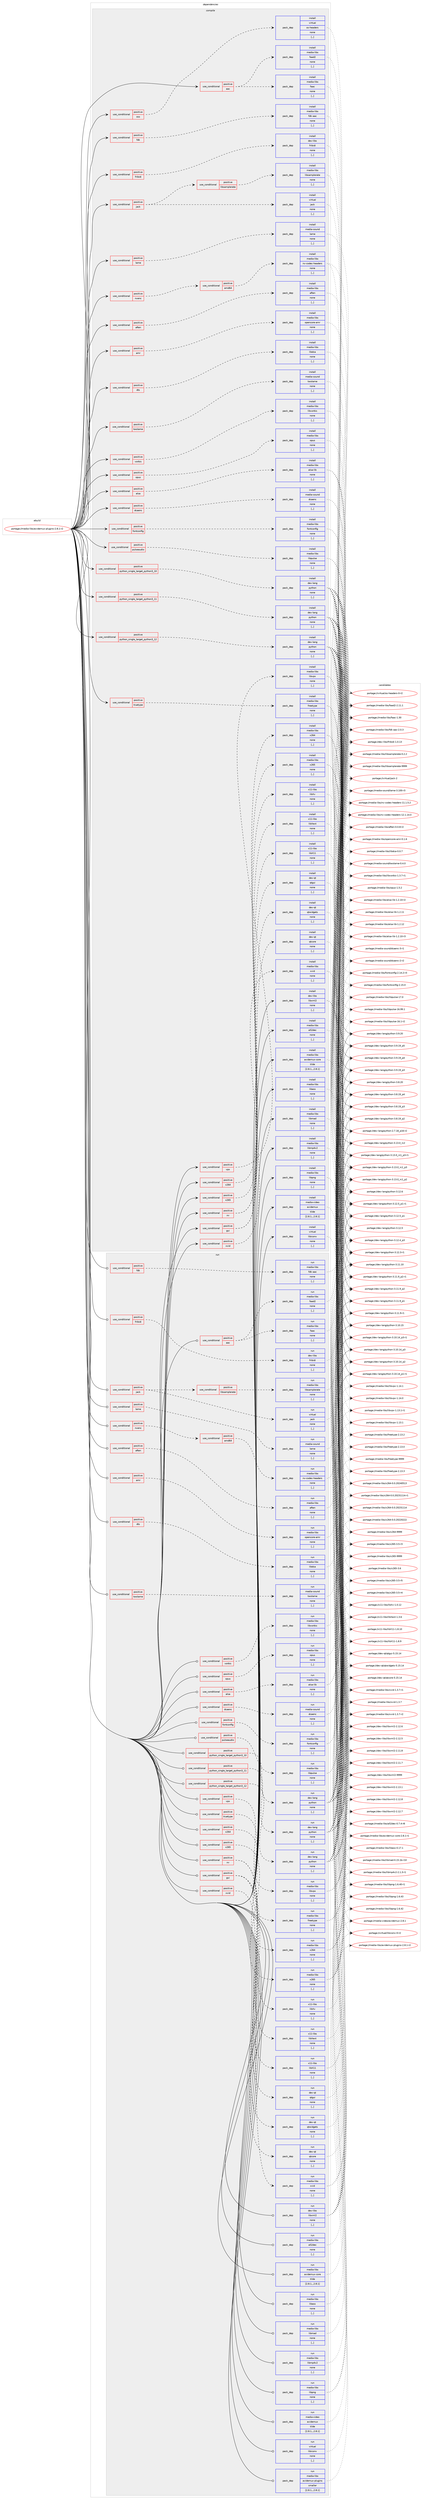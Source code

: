 digraph prolog {

# *************
# Graph options
# *************

newrank=true;
concentrate=true;
compound=true;
graph [rankdir=LR,fontname=Helvetica,fontsize=10,ranksep=1.5];#, ranksep=2.5, nodesep=0.2];
edge  [arrowhead=vee];
node  [fontname=Helvetica,fontsize=10];

# **********
# The ebuild
# **********

subgraph cluster_leftcol {
color=gray;
label=<<i>ebuild</i>>;
id [label="portage://media-libs/avidemux-plugins-2.8.1-r2", color=red, width=4, href="../media-libs/avidemux-plugins-2.8.1-r2.svg"];
}

# ****************
# The dependencies
# ****************

subgraph cluster_midcol {
color=gray;
label=<<i>dependencies</i>>;
subgraph cluster_compile {
fillcolor="#eeeeee";
style=filled;
label=<<i>compile</i>>;
subgraph cond207311 {
dependency804710 [label=<<TABLE BORDER="0" CELLBORDER="1" CELLSPACING="0" CELLPADDING="4"><TR><TD ROWSPAN="3" CELLPADDING="10">use_conditional</TD></TR><TR><TD>positive</TD></TR><TR><TD>aac</TD></TR></TABLE>>, shape=none, color=red];
subgraph pack591275 {
dependency804711 [label=<<TABLE BORDER="0" CELLBORDER="1" CELLSPACING="0" CELLPADDING="4" WIDTH="220"><TR><TD ROWSPAN="6" CELLPADDING="30">pack_dep</TD></TR><TR><TD WIDTH="110">install</TD></TR><TR><TD>media-libs</TD></TR><TR><TD>faac</TD></TR><TR><TD>none</TD></TR><TR><TD>[,,]</TD></TR></TABLE>>, shape=none, color=blue];
}
dependency804710:e -> dependency804711:w [weight=20,style="dashed",arrowhead="vee"];
subgraph pack591276 {
dependency804712 [label=<<TABLE BORDER="0" CELLBORDER="1" CELLSPACING="0" CELLPADDING="4" WIDTH="220"><TR><TD ROWSPAN="6" CELLPADDING="30">pack_dep</TD></TR><TR><TD WIDTH="110">install</TD></TR><TR><TD>media-libs</TD></TR><TR><TD>faad2</TD></TR><TR><TD>none</TD></TR><TR><TD>[,,]</TD></TR></TABLE>>, shape=none, color=blue];
}
dependency804710:e -> dependency804712:w [weight=20,style="dashed",arrowhead="vee"];
}
id:e -> dependency804710:w [weight=20,style="solid",arrowhead="vee"];
subgraph cond207312 {
dependency804713 [label=<<TABLE BORDER="0" CELLBORDER="1" CELLSPACING="0" CELLPADDING="4"><TR><TD ROWSPAN="3" CELLPADDING="10">use_conditional</TD></TR><TR><TD>positive</TD></TR><TR><TD>aften</TD></TR></TABLE>>, shape=none, color=red];
subgraph pack591277 {
dependency804714 [label=<<TABLE BORDER="0" CELLBORDER="1" CELLSPACING="0" CELLPADDING="4" WIDTH="220"><TR><TD ROWSPAN="6" CELLPADDING="30">pack_dep</TD></TR><TR><TD WIDTH="110">install</TD></TR><TR><TD>media-libs</TD></TR><TR><TD>aften</TD></TR><TR><TD>none</TD></TR><TR><TD>[,,]</TD></TR></TABLE>>, shape=none, color=blue];
}
dependency804713:e -> dependency804714:w [weight=20,style="dashed",arrowhead="vee"];
}
id:e -> dependency804713:w [weight=20,style="solid",arrowhead="vee"];
subgraph cond207313 {
dependency804715 [label=<<TABLE BORDER="0" CELLBORDER="1" CELLSPACING="0" CELLPADDING="4"><TR><TD ROWSPAN="3" CELLPADDING="10">use_conditional</TD></TR><TR><TD>positive</TD></TR><TR><TD>alsa</TD></TR></TABLE>>, shape=none, color=red];
subgraph pack591278 {
dependency804716 [label=<<TABLE BORDER="0" CELLBORDER="1" CELLSPACING="0" CELLPADDING="4" WIDTH="220"><TR><TD ROWSPAN="6" CELLPADDING="30">pack_dep</TD></TR><TR><TD WIDTH="110">install</TD></TR><TR><TD>media-libs</TD></TR><TR><TD>alsa-lib</TD></TR><TR><TD>none</TD></TR><TR><TD>[,,]</TD></TR></TABLE>>, shape=none, color=blue];
}
dependency804715:e -> dependency804716:w [weight=20,style="dashed",arrowhead="vee"];
}
id:e -> dependency804715:w [weight=20,style="solid",arrowhead="vee"];
subgraph cond207314 {
dependency804717 [label=<<TABLE BORDER="0" CELLBORDER="1" CELLSPACING="0" CELLPADDING="4"><TR><TD ROWSPAN="3" CELLPADDING="10">use_conditional</TD></TR><TR><TD>positive</TD></TR><TR><TD>amr</TD></TR></TABLE>>, shape=none, color=red];
subgraph pack591279 {
dependency804718 [label=<<TABLE BORDER="0" CELLBORDER="1" CELLSPACING="0" CELLPADDING="4" WIDTH="220"><TR><TD ROWSPAN="6" CELLPADDING="30">pack_dep</TD></TR><TR><TD WIDTH="110">install</TD></TR><TR><TD>media-libs</TD></TR><TR><TD>opencore-amr</TD></TR><TR><TD>none</TD></TR><TR><TD>[,,]</TD></TR></TABLE>>, shape=none, color=blue];
}
dependency804717:e -> dependency804718:w [weight=20,style="dashed",arrowhead="vee"];
}
id:e -> dependency804717:w [weight=20,style="solid",arrowhead="vee"];
subgraph cond207315 {
dependency804719 [label=<<TABLE BORDER="0" CELLBORDER="1" CELLSPACING="0" CELLPADDING="4"><TR><TD ROWSPAN="3" CELLPADDING="10">use_conditional</TD></TR><TR><TD>positive</TD></TR><TR><TD>dcaenc</TD></TR></TABLE>>, shape=none, color=red];
subgraph pack591280 {
dependency804720 [label=<<TABLE BORDER="0" CELLBORDER="1" CELLSPACING="0" CELLPADDING="4" WIDTH="220"><TR><TD ROWSPAN="6" CELLPADDING="30">pack_dep</TD></TR><TR><TD WIDTH="110">install</TD></TR><TR><TD>media-sound</TD></TR><TR><TD>dcaenc</TD></TR><TR><TD>none</TD></TR><TR><TD>[,,]</TD></TR></TABLE>>, shape=none, color=blue];
}
dependency804719:e -> dependency804720:w [weight=20,style="dashed",arrowhead="vee"];
}
id:e -> dependency804719:w [weight=20,style="solid",arrowhead="vee"];
subgraph cond207316 {
dependency804721 [label=<<TABLE BORDER="0" CELLBORDER="1" CELLSPACING="0" CELLPADDING="4"><TR><TD ROWSPAN="3" CELLPADDING="10">use_conditional</TD></TR><TR><TD>positive</TD></TR><TR><TD>dts</TD></TR></TABLE>>, shape=none, color=red];
subgraph pack591281 {
dependency804722 [label=<<TABLE BORDER="0" CELLBORDER="1" CELLSPACING="0" CELLPADDING="4" WIDTH="220"><TR><TD ROWSPAN="6" CELLPADDING="30">pack_dep</TD></TR><TR><TD WIDTH="110">install</TD></TR><TR><TD>media-libs</TD></TR><TR><TD>libdca</TD></TR><TR><TD>none</TD></TR><TR><TD>[,,]</TD></TR></TABLE>>, shape=none, color=blue];
}
dependency804721:e -> dependency804722:w [weight=20,style="dashed",arrowhead="vee"];
}
id:e -> dependency804721:w [weight=20,style="solid",arrowhead="vee"];
subgraph cond207317 {
dependency804723 [label=<<TABLE BORDER="0" CELLBORDER="1" CELLSPACING="0" CELLPADDING="4"><TR><TD ROWSPAN="3" CELLPADDING="10">use_conditional</TD></TR><TR><TD>positive</TD></TR><TR><TD>fdk</TD></TR></TABLE>>, shape=none, color=red];
subgraph pack591282 {
dependency804724 [label=<<TABLE BORDER="0" CELLBORDER="1" CELLSPACING="0" CELLPADDING="4" WIDTH="220"><TR><TD ROWSPAN="6" CELLPADDING="30">pack_dep</TD></TR><TR><TD WIDTH="110">install</TD></TR><TR><TD>media-libs</TD></TR><TR><TD>fdk-aac</TD></TR><TR><TD>none</TD></TR><TR><TD>[,,]</TD></TR></TABLE>>, shape=none, color=blue];
}
dependency804723:e -> dependency804724:w [weight=20,style="dashed",arrowhead="vee"];
}
id:e -> dependency804723:w [weight=20,style="solid",arrowhead="vee"];
subgraph cond207318 {
dependency804725 [label=<<TABLE BORDER="0" CELLBORDER="1" CELLSPACING="0" CELLPADDING="4"><TR><TD ROWSPAN="3" CELLPADDING="10">use_conditional</TD></TR><TR><TD>positive</TD></TR><TR><TD>fontconfig</TD></TR></TABLE>>, shape=none, color=red];
subgraph pack591283 {
dependency804726 [label=<<TABLE BORDER="0" CELLBORDER="1" CELLSPACING="0" CELLPADDING="4" WIDTH="220"><TR><TD ROWSPAN="6" CELLPADDING="30">pack_dep</TD></TR><TR><TD WIDTH="110">install</TD></TR><TR><TD>media-libs</TD></TR><TR><TD>fontconfig</TD></TR><TR><TD>none</TD></TR><TR><TD>[,,]</TD></TR></TABLE>>, shape=none, color=blue];
}
dependency804725:e -> dependency804726:w [weight=20,style="dashed",arrowhead="vee"];
}
id:e -> dependency804725:w [weight=20,style="solid",arrowhead="vee"];
subgraph cond207319 {
dependency804727 [label=<<TABLE BORDER="0" CELLBORDER="1" CELLSPACING="0" CELLPADDING="4"><TR><TD ROWSPAN="3" CELLPADDING="10">use_conditional</TD></TR><TR><TD>positive</TD></TR><TR><TD>fribidi</TD></TR></TABLE>>, shape=none, color=red];
subgraph pack591284 {
dependency804728 [label=<<TABLE BORDER="0" CELLBORDER="1" CELLSPACING="0" CELLPADDING="4" WIDTH="220"><TR><TD ROWSPAN="6" CELLPADDING="30">pack_dep</TD></TR><TR><TD WIDTH="110">install</TD></TR><TR><TD>dev-libs</TD></TR><TR><TD>fribidi</TD></TR><TR><TD>none</TD></TR><TR><TD>[,,]</TD></TR></TABLE>>, shape=none, color=blue];
}
dependency804727:e -> dependency804728:w [weight=20,style="dashed",arrowhead="vee"];
}
id:e -> dependency804727:w [weight=20,style="solid",arrowhead="vee"];
subgraph cond207320 {
dependency804729 [label=<<TABLE BORDER="0" CELLBORDER="1" CELLSPACING="0" CELLPADDING="4"><TR><TD ROWSPAN="3" CELLPADDING="10">use_conditional</TD></TR><TR><TD>positive</TD></TR><TR><TD>gui</TD></TR></TABLE>>, shape=none, color=red];
subgraph pack591285 {
dependency804730 [label=<<TABLE BORDER="0" CELLBORDER="1" CELLSPACING="0" CELLPADDING="4" WIDTH="220"><TR><TD ROWSPAN="6" CELLPADDING="30">pack_dep</TD></TR><TR><TD WIDTH="110">install</TD></TR><TR><TD>dev-qt</TD></TR><TR><TD>qtcore</TD></TR><TR><TD>none</TD></TR><TR><TD>[,,]</TD></TR></TABLE>>, shape=none, color=blue];
}
dependency804729:e -> dependency804730:w [weight=20,style="dashed",arrowhead="vee"];
subgraph pack591286 {
dependency804731 [label=<<TABLE BORDER="0" CELLBORDER="1" CELLSPACING="0" CELLPADDING="4" WIDTH="220"><TR><TD ROWSPAN="6" CELLPADDING="30">pack_dep</TD></TR><TR><TD WIDTH="110">install</TD></TR><TR><TD>dev-qt</TD></TR><TR><TD>qtgui</TD></TR><TR><TD>none</TD></TR><TR><TD>[,,]</TD></TR></TABLE>>, shape=none, color=blue];
}
dependency804729:e -> dependency804731:w [weight=20,style="dashed",arrowhead="vee"];
subgraph pack591287 {
dependency804732 [label=<<TABLE BORDER="0" CELLBORDER="1" CELLSPACING="0" CELLPADDING="4" WIDTH="220"><TR><TD ROWSPAN="6" CELLPADDING="30">pack_dep</TD></TR><TR><TD WIDTH="110">install</TD></TR><TR><TD>dev-qt</TD></TR><TR><TD>qtwidgets</TD></TR><TR><TD>none</TD></TR><TR><TD>[,,]</TD></TR></TABLE>>, shape=none, color=blue];
}
dependency804729:e -> dependency804732:w [weight=20,style="dashed",arrowhead="vee"];
}
id:e -> dependency804729:w [weight=20,style="solid",arrowhead="vee"];
subgraph cond207321 {
dependency804733 [label=<<TABLE BORDER="0" CELLBORDER="1" CELLSPACING="0" CELLPADDING="4"><TR><TD ROWSPAN="3" CELLPADDING="10">use_conditional</TD></TR><TR><TD>positive</TD></TR><TR><TD>jack</TD></TR></TABLE>>, shape=none, color=red];
subgraph pack591288 {
dependency804734 [label=<<TABLE BORDER="0" CELLBORDER="1" CELLSPACING="0" CELLPADDING="4" WIDTH="220"><TR><TD ROWSPAN="6" CELLPADDING="30">pack_dep</TD></TR><TR><TD WIDTH="110">install</TD></TR><TR><TD>virtual</TD></TR><TR><TD>jack</TD></TR><TR><TD>none</TD></TR><TR><TD>[,,]</TD></TR></TABLE>>, shape=none, color=blue];
}
dependency804733:e -> dependency804734:w [weight=20,style="dashed",arrowhead="vee"];
subgraph cond207322 {
dependency804735 [label=<<TABLE BORDER="0" CELLBORDER="1" CELLSPACING="0" CELLPADDING="4"><TR><TD ROWSPAN="3" CELLPADDING="10">use_conditional</TD></TR><TR><TD>positive</TD></TR><TR><TD>libsamplerate</TD></TR></TABLE>>, shape=none, color=red];
subgraph pack591289 {
dependency804736 [label=<<TABLE BORDER="0" CELLBORDER="1" CELLSPACING="0" CELLPADDING="4" WIDTH="220"><TR><TD ROWSPAN="6" CELLPADDING="30">pack_dep</TD></TR><TR><TD WIDTH="110">install</TD></TR><TR><TD>media-libs</TD></TR><TR><TD>libsamplerate</TD></TR><TR><TD>none</TD></TR><TR><TD>[,,]</TD></TR></TABLE>>, shape=none, color=blue];
}
dependency804735:e -> dependency804736:w [weight=20,style="dashed",arrowhead="vee"];
}
dependency804733:e -> dependency804735:w [weight=20,style="dashed",arrowhead="vee"];
}
id:e -> dependency804733:w [weight=20,style="solid",arrowhead="vee"];
subgraph cond207323 {
dependency804737 [label=<<TABLE BORDER="0" CELLBORDER="1" CELLSPACING="0" CELLPADDING="4"><TR><TD ROWSPAN="3" CELLPADDING="10">use_conditional</TD></TR><TR><TD>positive</TD></TR><TR><TD>lame</TD></TR></TABLE>>, shape=none, color=red];
subgraph pack591290 {
dependency804738 [label=<<TABLE BORDER="0" CELLBORDER="1" CELLSPACING="0" CELLPADDING="4" WIDTH="220"><TR><TD ROWSPAN="6" CELLPADDING="30">pack_dep</TD></TR><TR><TD WIDTH="110">install</TD></TR><TR><TD>media-sound</TD></TR><TR><TD>lame</TD></TR><TR><TD>none</TD></TR><TR><TD>[,,]</TD></TR></TABLE>>, shape=none, color=blue];
}
dependency804737:e -> dependency804738:w [weight=20,style="dashed",arrowhead="vee"];
}
id:e -> dependency804737:w [weight=20,style="solid",arrowhead="vee"];
subgraph cond207324 {
dependency804739 [label=<<TABLE BORDER="0" CELLBORDER="1" CELLSPACING="0" CELLPADDING="4"><TR><TD ROWSPAN="3" CELLPADDING="10">use_conditional</TD></TR><TR><TD>positive</TD></TR><TR><TD>nvenc</TD></TR></TABLE>>, shape=none, color=red];
subgraph cond207325 {
dependency804740 [label=<<TABLE BORDER="0" CELLBORDER="1" CELLSPACING="0" CELLPADDING="4"><TR><TD ROWSPAN="3" CELLPADDING="10">use_conditional</TD></TR><TR><TD>positive</TD></TR><TR><TD>amd64</TD></TR></TABLE>>, shape=none, color=red];
subgraph pack591291 {
dependency804741 [label=<<TABLE BORDER="0" CELLBORDER="1" CELLSPACING="0" CELLPADDING="4" WIDTH="220"><TR><TD ROWSPAN="6" CELLPADDING="30">pack_dep</TD></TR><TR><TD WIDTH="110">install</TD></TR><TR><TD>media-libs</TD></TR><TR><TD>nv-codec-headers</TD></TR><TR><TD>none</TD></TR><TR><TD>[,,]</TD></TR></TABLE>>, shape=none, color=blue];
}
dependency804740:e -> dependency804741:w [weight=20,style="dashed",arrowhead="vee"];
}
dependency804739:e -> dependency804740:w [weight=20,style="dashed",arrowhead="vee"];
}
id:e -> dependency804739:w [weight=20,style="solid",arrowhead="vee"];
subgraph cond207326 {
dependency804742 [label=<<TABLE BORDER="0" CELLBORDER="1" CELLSPACING="0" CELLPADDING="4"><TR><TD ROWSPAN="3" CELLPADDING="10">use_conditional</TD></TR><TR><TD>positive</TD></TR><TR><TD>opus</TD></TR></TABLE>>, shape=none, color=red];
subgraph pack591292 {
dependency804743 [label=<<TABLE BORDER="0" CELLBORDER="1" CELLSPACING="0" CELLPADDING="4" WIDTH="220"><TR><TD ROWSPAN="6" CELLPADDING="30">pack_dep</TD></TR><TR><TD WIDTH="110">install</TD></TR><TR><TD>media-libs</TD></TR><TR><TD>opus</TD></TR><TR><TD>none</TD></TR><TR><TD>[,,]</TD></TR></TABLE>>, shape=none, color=blue];
}
dependency804742:e -> dependency804743:w [weight=20,style="dashed",arrowhead="vee"];
}
id:e -> dependency804742:w [weight=20,style="solid",arrowhead="vee"];
subgraph cond207327 {
dependency804744 [label=<<TABLE BORDER="0" CELLBORDER="1" CELLSPACING="0" CELLPADDING="4"><TR><TD ROWSPAN="3" CELLPADDING="10">use_conditional</TD></TR><TR><TD>positive</TD></TR><TR><TD>oss</TD></TR></TABLE>>, shape=none, color=red];
subgraph pack591293 {
dependency804745 [label=<<TABLE BORDER="0" CELLBORDER="1" CELLSPACING="0" CELLPADDING="4" WIDTH="220"><TR><TD ROWSPAN="6" CELLPADDING="30">pack_dep</TD></TR><TR><TD WIDTH="110">install</TD></TR><TR><TD>virtual</TD></TR><TR><TD>os-headers</TD></TR><TR><TD>none</TD></TR><TR><TD>[,,]</TD></TR></TABLE>>, shape=none, color=blue];
}
dependency804744:e -> dependency804745:w [weight=20,style="dashed",arrowhead="vee"];
}
id:e -> dependency804744:w [weight=20,style="solid",arrowhead="vee"];
subgraph cond207328 {
dependency804746 [label=<<TABLE BORDER="0" CELLBORDER="1" CELLSPACING="0" CELLPADDING="4"><TR><TD ROWSPAN="3" CELLPADDING="10">use_conditional</TD></TR><TR><TD>positive</TD></TR><TR><TD>pulseaudio</TD></TR></TABLE>>, shape=none, color=red];
subgraph pack591294 {
dependency804747 [label=<<TABLE BORDER="0" CELLBORDER="1" CELLSPACING="0" CELLPADDING="4" WIDTH="220"><TR><TD ROWSPAN="6" CELLPADDING="30">pack_dep</TD></TR><TR><TD WIDTH="110">install</TD></TR><TR><TD>media-libs</TD></TR><TR><TD>libpulse</TD></TR><TR><TD>none</TD></TR><TR><TD>[,,]</TD></TR></TABLE>>, shape=none, color=blue];
}
dependency804746:e -> dependency804747:w [weight=20,style="dashed",arrowhead="vee"];
}
id:e -> dependency804746:w [weight=20,style="solid",arrowhead="vee"];
subgraph cond207329 {
dependency804748 [label=<<TABLE BORDER="0" CELLBORDER="1" CELLSPACING="0" CELLPADDING="4"><TR><TD ROWSPAN="3" CELLPADDING="10">use_conditional</TD></TR><TR><TD>positive</TD></TR><TR><TD>python_single_target_python3_10</TD></TR></TABLE>>, shape=none, color=red];
subgraph pack591295 {
dependency804749 [label=<<TABLE BORDER="0" CELLBORDER="1" CELLSPACING="0" CELLPADDING="4" WIDTH="220"><TR><TD ROWSPAN="6" CELLPADDING="30">pack_dep</TD></TR><TR><TD WIDTH="110">install</TD></TR><TR><TD>dev-lang</TD></TR><TR><TD>python</TD></TR><TR><TD>none</TD></TR><TR><TD>[,,]</TD></TR></TABLE>>, shape=none, color=blue];
}
dependency804748:e -> dependency804749:w [weight=20,style="dashed",arrowhead="vee"];
}
id:e -> dependency804748:w [weight=20,style="solid",arrowhead="vee"];
subgraph cond207330 {
dependency804750 [label=<<TABLE BORDER="0" CELLBORDER="1" CELLSPACING="0" CELLPADDING="4"><TR><TD ROWSPAN="3" CELLPADDING="10">use_conditional</TD></TR><TR><TD>positive</TD></TR><TR><TD>python_single_target_python3_11</TD></TR></TABLE>>, shape=none, color=red];
subgraph pack591296 {
dependency804751 [label=<<TABLE BORDER="0" CELLBORDER="1" CELLSPACING="0" CELLPADDING="4" WIDTH="220"><TR><TD ROWSPAN="6" CELLPADDING="30">pack_dep</TD></TR><TR><TD WIDTH="110">install</TD></TR><TR><TD>dev-lang</TD></TR><TR><TD>python</TD></TR><TR><TD>none</TD></TR><TR><TD>[,,]</TD></TR></TABLE>>, shape=none, color=blue];
}
dependency804750:e -> dependency804751:w [weight=20,style="dashed",arrowhead="vee"];
}
id:e -> dependency804750:w [weight=20,style="solid",arrowhead="vee"];
subgraph cond207331 {
dependency804752 [label=<<TABLE BORDER="0" CELLBORDER="1" CELLSPACING="0" CELLPADDING="4"><TR><TD ROWSPAN="3" CELLPADDING="10">use_conditional</TD></TR><TR><TD>positive</TD></TR><TR><TD>python_single_target_python3_12</TD></TR></TABLE>>, shape=none, color=red];
subgraph pack591297 {
dependency804753 [label=<<TABLE BORDER="0" CELLBORDER="1" CELLSPACING="0" CELLPADDING="4" WIDTH="220"><TR><TD ROWSPAN="6" CELLPADDING="30">pack_dep</TD></TR><TR><TD WIDTH="110">install</TD></TR><TR><TD>dev-lang</TD></TR><TR><TD>python</TD></TR><TR><TD>none</TD></TR><TR><TD>[,,]</TD></TR></TABLE>>, shape=none, color=blue];
}
dependency804752:e -> dependency804753:w [weight=20,style="dashed",arrowhead="vee"];
}
id:e -> dependency804752:w [weight=20,style="solid",arrowhead="vee"];
subgraph cond207332 {
dependency804754 [label=<<TABLE BORDER="0" CELLBORDER="1" CELLSPACING="0" CELLPADDING="4"><TR><TD ROWSPAN="3" CELLPADDING="10">use_conditional</TD></TR><TR><TD>positive</TD></TR><TR><TD>truetype</TD></TR></TABLE>>, shape=none, color=red];
subgraph pack591298 {
dependency804755 [label=<<TABLE BORDER="0" CELLBORDER="1" CELLSPACING="0" CELLPADDING="4" WIDTH="220"><TR><TD ROWSPAN="6" CELLPADDING="30">pack_dep</TD></TR><TR><TD WIDTH="110">install</TD></TR><TR><TD>media-libs</TD></TR><TR><TD>freetype</TD></TR><TR><TD>none</TD></TR><TR><TD>[,,]</TD></TR></TABLE>>, shape=none, color=blue];
}
dependency804754:e -> dependency804755:w [weight=20,style="dashed",arrowhead="vee"];
}
id:e -> dependency804754:w [weight=20,style="solid",arrowhead="vee"];
subgraph cond207333 {
dependency804756 [label=<<TABLE BORDER="0" CELLBORDER="1" CELLSPACING="0" CELLPADDING="4"><TR><TD ROWSPAN="3" CELLPADDING="10">use_conditional</TD></TR><TR><TD>positive</TD></TR><TR><TD>twolame</TD></TR></TABLE>>, shape=none, color=red];
subgraph pack591299 {
dependency804757 [label=<<TABLE BORDER="0" CELLBORDER="1" CELLSPACING="0" CELLPADDING="4" WIDTH="220"><TR><TD ROWSPAN="6" CELLPADDING="30">pack_dep</TD></TR><TR><TD WIDTH="110">install</TD></TR><TR><TD>media-sound</TD></TR><TR><TD>twolame</TD></TR><TR><TD>none</TD></TR><TR><TD>[,,]</TD></TR></TABLE>>, shape=none, color=blue];
}
dependency804756:e -> dependency804757:w [weight=20,style="dashed",arrowhead="vee"];
}
id:e -> dependency804756:w [weight=20,style="solid",arrowhead="vee"];
subgraph cond207334 {
dependency804758 [label=<<TABLE BORDER="0" CELLBORDER="1" CELLSPACING="0" CELLPADDING="4"><TR><TD ROWSPAN="3" CELLPADDING="10">use_conditional</TD></TR><TR><TD>positive</TD></TR><TR><TD>vorbis</TD></TR></TABLE>>, shape=none, color=red];
subgraph pack591300 {
dependency804759 [label=<<TABLE BORDER="0" CELLBORDER="1" CELLSPACING="0" CELLPADDING="4" WIDTH="220"><TR><TD ROWSPAN="6" CELLPADDING="30">pack_dep</TD></TR><TR><TD WIDTH="110">install</TD></TR><TR><TD>media-libs</TD></TR><TR><TD>libvorbis</TD></TR><TR><TD>none</TD></TR><TR><TD>[,,]</TD></TR></TABLE>>, shape=none, color=blue];
}
dependency804758:e -> dependency804759:w [weight=20,style="dashed",arrowhead="vee"];
}
id:e -> dependency804758:w [weight=20,style="solid",arrowhead="vee"];
subgraph cond207335 {
dependency804760 [label=<<TABLE BORDER="0" CELLBORDER="1" CELLSPACING="0" CELLPADDING="4"><TR><TD ROWSPAN="3" CELLPADDING="10">use_conditional</TD></TR><TR><TD>positive</TD></TR><TR><TD>vpx</TD></TR></TABLE>>, shape=none, color=red];
subgraph pack591301 {
dependency804761 [label=<<TABLE BORDER="0" CELLBORDER="1" CELLSPACING="0" CELLPADDING="4" WIDTH="220"><TR><TD ROWSPAN="6" CELLPADDING="30">pack_dep</TD></TR><TR><TD WIDTH="110">install</TD></TR><TR><TD>media-libs</TD></TR><TR><TD>libvpx</TD></TR><TR><TD>none</TD></TR><TR><TD>[,,]</TD></TR></TABLE>>, shape=none, color=blue];
}
dependency804760:e -> dependency804761:w [weight=20,style="dashed",arrowhead="vee"];
}
id:e -> dependency804760:w [weight=20,style="solid",arrowhead="vee"];
subgraph cond207336 {
dependency804762 [label=<<TABLE BORDER="0" CELLBORDER="1" CELLSPACING="0" CELLPADDING="4"><TR><TD ROWSPAN="3" CELLPADDING="10">use_conditional</TD></TR><TR><TD>positive</TD></TR><TR><TD>x264</TD></TR></TABLE>>, shape=none, color=red];
subgraph pack591302 {
dependency804763 [label=<<TABLE BORDER="0" CELLBORDER="1" CELLSPACING="0" CELLPADDING="4" WIDTH="220"><TR><TD ROWSPAN="6" CELLPADDING="30">pack_dep</TD></TR><TR><TD WIDTH="110">install</TD></TR><TR><TD>media-libs</TD></TR><TR><TD>x264</TD></TR><TR><TD>none</TD></TR><TR><TD>[,,]</TD></TR></TABLE>>, shape=none, color=blue];
}
dependency804762:e -> dependency804763:w [weight=20,style="dashed",arrowhead="vee"];
}
id:e -> dependency804762:w [weight=20,style="solid",arrowhead="vee"];
subgraph cond207337 {
dependency804764 [label=<<TABLE BORDER="0" CELLBORDER="1" CELLSPACING="0" CELLPADDING="4"><TR><TD ROWSPAN="3" CELLPADDING="10">use_conditional</TD></TR><TR><TD>positive</TD></TR><TR><TD>x265</TD></TR></TABLE>>, shape=none, color=red];
subgraph pack591303 {
dependency804765 [label=<<TABLE BORDER="0" CELLBORDER="1" CELLSPACING="0" CELLPADDING="4" WIDTH="220"><TR><TD ROWSPAN="6" CELLPADDING="30">pack_dep</TD></TR><TR><TD WIDTH="110">install</TD></TR><TR><TD>media-libs</TD></TR><TR><TD>x265</TD></TR><TR><TD>none</TD></TR><TR><TD>[,,]</TD></TR></TABLE>>, shape=none, color=blue];
}
dependency804764:e -> dependency804765:w [weight=20,style="dashed",arrowhead="vee"];
}
id:e -> dependency804764:w [weight=20,style="solid",arrowhead="vee"];
subgraph cond207338 {
dependency804766 [label=<<TABLE BORDER="0" CELLBORDER="1" CELLSPACING="0" CELLPADDING="4"><TR><TD ROWSPAN="3" CELLPADDING="10">use_conditional</TD></TR><TR><TD>positive</TD></TR><TR><TD>xv</TD></TR></TABLE>>, shape=none, color=red];
subgraph pack591304 {
dependency804767 [label=<<TABLE BORDER="0" CELLBORDER="1" CELLSPACING="0" CELLPADDING="4" WIDTH="220"><TR><TD ROWSPAN="6" CELLPADDING="30">pack_dep</TD></TR><TR><TD WIDTH="110">install</TD></TR><TR><TD>x11-libs</TD></TR><TR><TD>libX11</TD></TR><TR><TD>none</TD></TR><TR><TD>[,,]</TD></TR></TABLE>>, shape=none, color=blue];
}
dependency804766:e -> dependency804767:w [weight=20,style="dashed",arrowhead="vee"];
subgraph pack591305 {
dependency804768 [label=<<TABLE BORDER="0" CELLBORDER="1" CELLSPACING="0" CELLPADDING="4" WIDTH="220"><TR><TD ROWSPAN="6" CELLPADDING="30">pack_dep</TD></TR><TR><TD WIDTH="110">install</TD></TR><TR><TD>x11-libs</TD></TR><TR><TD>libXext</TD></TR><TR><TD>none</TD></TR><TR><TD>[,,]</TD></TR></TABLE>>, shape=none, color=blue];
}
dependency804766:e -> dependency804768:w [weight=20,style="dashed",arrowhead="vee"];
subgraph pack591306 {
dependency804769 [label=<<TABLE BORDER="0" CELLBORDER="1" CELLSPACING="0" CELLPADDING="4" WIDTH="220"><TR><TD ROWSPAN="6" CELLPADDING="30">pack_dep</TD></TR><TR><TD WIDTH="110">install</TD></TR><TR><TD>x11-libs</TD></TR><TR><TD>libXv</TD></TR><TR><TD>none</TD></TR><TR><TD>[,,]</TD></TR></TABLE>>, shape=none, color=blue];
}
dependency804766:e -> dependency804769:w [weight=20,style="dashed",arrowhead="vee"];
}
id:e -> dependency804766:w [weight=20,style="solid",arrowhead="vee"];
subgraph cond207339 {
dependency804770 [label=<<TABLE BORDER="0" CELLBORDER="1" CELLSPACING="0" CELLPADDING="4"><TR><TD ROWSPAN="3" CELLPADDING="10">use_conditional</TD></TR><TR><TD>positive</TD></TR><TR><TD>xvid</TD></TR></TABLE>>, shape=none, color=red];
subgraph pack591307 {
dependency804771 [label=<<TABLE BORDER="0" CELLBORDER="1" CELLSPACING="0" CELLPADDING="4" WIDTH="220"><TR><TD ROWSPAN="6" CELLPADDING="30">pack_dep</TD></TR><TR><TD WIDTH="110">install</TD></TR><TR><TD>media-libs</TD></TR><TR><TD>xvid</TD></TR><TR><TD>none</TD></TR><TR><TD>[,,]</TD></TR></TABLE>>, shape=none, color=blue];
}
dependency804770:e -> dependency804771:w [weight=20,style="dashed",arrowhead="vee"];
}
id:e -> dependency804770:w [weight=20,style="solid",arrowhead="vee"];
subgraph pack591308 {
dependency804772 [label=<<TABLE BORDER="0" CELLBORDER="1" CELLSPACING="0" CELLPADDING="4" WIDTH="220"><TR><TD ROWSPAN="6" CELLPADDING="30">pack_dep</TD></TR><TR><TD WIDTH="110">install</TD></TR><TR><TD>dev-libs</TD></TR><TR><TD>libxml2</TD></TR><TR><TD>none</TD></TR><TR><TD>[,,]</TD></TR></TABLE>>, shape=none, color=blue];
}
id:e -> dependency804772:w [weight=20,style="solid",arrowhead="vee"];
subgraph pack591309 {
dependency804773 [label=<<TABLE BORDER="0" CELLBORDER="1" CELLSPACING="0" CELLPADDING="4" WIDTH="220"><TR><TD ROWSPAN="6" CELLPADDING="30">pack_dep</TD></TR><TR><TD WIDTH="110">install</TD></TR><TR><TD>media-libs</TD></TR><TR><TD>a52dec</TD></TR><TR><TD>none</TD></TR><TR><TD>[,,]</TD></TR></TABLE>>, shape=none, color=blue];
}
id:e -> dependency804773:w [weight=20,style="solid",arrowhead="vee"];
subgraph pack591310 {
dependency804774 [label=<<TABLE BORDER="0" CELLBORDER="1" CELLSPACING="0" CELLPADDING="4" WIDTH="220"><TR><TD ROWSPAN="6" CELLPADDING="30">pack_dep</TD></TR><TR><TD WIDTH="110">install</TD></TR><TR><TD>media-libs</TD></TR><TR><TD>avidemux-core</TD></TR><TR><TD>tilde</TD></TR><TR><TD>[2.8.1,,,2.8.1]</TD></TR></TABLE>>, shape=none, color=blue];
}
id:e -> dependency804774:w [weight=20,style="solid",arrowhead="vee"];
subgraph pack591311 {
dependency804775 [label=<<TABLE BORDER="0" CELLBORDER="1" CELLSPACING="0" CELLPADDING="4" WIDTH="220"><TR><TD ROWSPAN="6" CELLPADDING="30">pack_dep</TD></TR><TR><TD WIDTH="110">install</TD></TR><TR><TD>media-libs</TD></TR><TR><TD>libass</TD></TR><TR><TD>none</TD></TR><TR><TD>[,,]</TD></TR></TABLE>>, shape=none, color=blue];
}
id:e -> dependency804775:w [weight=20,style="solid",arrowhead="vee"];
subgraph pack591312 {
dependency804776 [label=<<TABLE BORDER="0" CELLBORDER="1" CELLSPACING="0" CELLPADDING="4" WIDTH="220"><TR><TD ROWSPAN="6" CELLPADDING="30">pack_dep</TD></TR><TR><TD WIDTH="110">install</TD></TR><TR><TD>media-libs</TD></TR><TR><TD>libmad</TD></TR><TR><TD>none</TD></TR><TR><TD>[,,]</TD></TR></TABLE>>, shape=none, color=blue];
}
id:e -> dependency804776:w [weight=20,style="solid",arrowhead="vee"];
subgraph pack591313 {
dependency804777 [label=<<TABLE BORDER="0" CELLBORDER="1" CELLSPACING="0" CELLPADDING="4" WIDTH="220"><TR><TD ROWSPAN="6" CELLPADDING="30">pack_dep</TD></TR><TR><TD WIDTH="110">install</TD></TR><TR><TD>media-libs</TD></TR><TR><TD>libmp4v2</TD></TR><TR><TD>none</TD></TR><TR><TD>[,,]</TD></TR></TABLE>>, shape=none, color=blue];
}
id:e -> dependency804777:w [weight=20,style="solid",arrowhead="vee"];
subgraph pack591314 {
dependency804778 [label=<<TABLE BORDER="0" CELLBORDER="1" CELLSPACING="0" CELLPADDING="4" WIDTH="220"><TR><TD ROWSPAN="6" CELLPADDING="30">pack_dep</TD></TR><TR><TD WIDTH="110">install</TD></TR><TR><TD>media-libs</TD></TR><TR><TD>libpng</TD></TR><TR><TD>none</TD></TR><TR><TD>[,,]</TD></TR></TABLE>>, shape=none, color=blue];
}
id:e -> dependency804778:w [weight=20,style="solid",arrowhead="vee"];
subgraph pack591315 {
dependency804779 [label=<<TABLE BORDER="0" CELLBORDER="1" CELLSPACING="0" CELLPADDING="4" WIDTH="220"><TR><TD ROWSPAN="6" CELLPADDING="30">pack_dep</TD></TR><TR><TD WIDTH="110">install</TD></TR><TR><TD>media-video</TD></TR><TR><TD>avidemux</TD></TR><TR><TD>tilde</TD></TR><TR><TD>[2.8.1,,,2.8.1]</TD></TR></TABLE>>, shape=none, color=blue];
}
id:e -> dependency804779:w [weight=20,style="solid",arrowhead="vee"];
subgraph pack591316 {
dependency804780 [label=<<TABLE BORDER="0" CELLBORDER="1" CELLSPACING="0" CELLPADDING="4" WIDTH="220"><TR><TD ROWSPAN="6" CELLPADDING="30">pack_dep</TD></TR><TR><TD WIDTH="110">install</TD></TR><TR><TD>virtual</TD></TR><TR><TD>libiconv</TD></TR><TR><TD>none</TD></TR><TR><TD>[,,]</TD></TR></TABLE>>, shape=none, color=blue];
}
id:e -> dependency804780:w [weight=20,style="solid",arrowhead="vee"];
}
subgraph cluster_compileandrun {
fillcolor="#eeeeee";
style=filled;
label=<<i>compile and run</i>>;
}
subgraph cluster_run {
fillcolor="#eeeeee";
style=filled;
label=<<i>run</i>>;
subgraph cond207340 {
dependency804781 [label=<<TABLE BORDER="0" CELLBORDER="1" CELLSPACING="0" CELLPADDING="4"><TR><TD ROWSPAN="3" CELLPADDING="10">use_conditional</TD></TR><TR><TD>positive</TD></TR><TR><TD>aac</TD></TR></TABLE>>, shape=none, color=red];
subgraph pack591317 {
dependency804782 [label=<<TABLE BORDER="0" CELLBORDER="1" CELLSPACING="0" CELLPADDING="4" WIDTH="220"><TR><TD ROWSPAN="6" CELLPADDING="30">pack_dep</TD></TR><TR><TD WIDTH="110">run</TD></TR><TR><TD>media-libs</TD></TR><TR><TD>faac</TD></TR><TR><TD>none</TD></TR><TR><TD>[,,]</TD></TR></TABLE>>, shape=none, color=blue];
}
dependency804781:e -> dependency804782:w [weight=20,style="dashed",arrowhead="vee"];
subgraph pack591318 {
dependency804783 [label=<<TABLE BORDER="0" CELLBORDER="1" CELLSPACING="0" CELLPADDING="4" WIDTH="220"><TR><TD ROWSPAN="6" CELLPADDING="30">pack_dep</TD></TR><TR><TD WIDTH="110">run</TD></TR><TR><TD>media-libs</TD></TR><TR><TD>faad2</TD></TR><TR><TD>none</TD></TR><TR><TD>[,,]</TD></TR></TABLE>>, shape=none, color=blue];
}
dependency804781:e -> dependency804783:w [weight=20,style="dashed",arrowhead="vee"];
}
id:e -> dependency804781:w [weight=20,style="solid",arrowhead="odot"];
subgraph cond207341 {
dependency804784 [label=<<TABLE BORDER="0" CELLBORDER="1" CELLSPACING="0" CELLPADDING="4"><TR><TD ROWSPAN="3" CELLPADDING="10">use_conditional</TD></TR><TR><TD>positive</TD></TR><TR><TD>aften</TD></TR></TABLE>>, shape=none, color=red];
subgraph pack591319 {
dependency804785 [label=<<TABLE BORDER="0" CELLBORDER="1" CELLSPACING="0" CELLPADDING="4" WIDTH="220"><TR><TD ROWSPAN="6" CELLPADDING="30">pack_dep</TD></TR><TR><TD WIDTH="110">run</TD></TR><TR><TD>media-libs</TD></TR><TR><TD>aften</TD></TR><TR><TD>none</TD></TR><TR><TD>[,,]</TD></TR></TABLE>>, shape=none, color=blue];
}
dependency804784:e -> dependency804785:w [weight=20,style="dashed",arrowhead="vee"];
}
id:e -> dependency804784:w [weight=20,style="solid",arrowhead="odot"];
subgraph cond207342 {
dependency804786 [label=<<TABLE BORDER="0" CELLBORDER="1" CELLSPACING="0" CELLPADDING="4"><TR><TD ROWSPAN="3" CELLPADDING="10">use_conditional</TD></TR><TR><TD>positive</TD></TR><TR><TD>alsa</TD></TR></TABLE>>, shape=none, color=red];
subgraph pack591320 {
dependency804787 [label=<<TABLE BORDER="0" CELLBORDER="1" CELLSPACING="0" CELLPADDING="4" WIDTH="220"><TR><TD ROWSPAN="6" CELLPADDING="30">pack_dep</TD></TR><TR><TD WIDTH="110">run</TD></TR><TR><TD>media-libs</TD></TR><TR><TD>alsa-lib</TD></TR><TR><TD>none</TD></TR><TR><TD>[,,]</TD></TR></TABLE>>, shape=none, color=blue];
}
dependency804786:e -> dependency804787:w [weight=20,style="dashed",arrowhead="vee"];
}
id:e -> dependency804786:w [weight=20,style="solid",arrowhead="odot"];
subgraph cond207343 {
dependency804788 [label=<<TABLE BORDER="0" CELLBORDER="1" CELLSPACING="0" CELLPADDING="4"><TR><TD ROWSPAN="3" CELLPADDING="10">use_conditional</TD></TR><TR><TD>positive</TD></TR><TR><TD>amr</TD></TR></TABLE>>, shape=none, color=red];
subgraph pack591321 {
dependency804789 [label=<<TABLE BORDER="0" CELLBORDER="1" CELLSPACING="0" CELLPADDING="4" WIDTH="220"><TR><TD ROWSPAN="6" CELLPADDING="30">pack_dep</TD></TR><TR><TD WIDTH="110">run</TD></TR><TR><TD>media-libs</TD></TR><TR><TD>opencore-amr</TD></TR><TR><TD>none</TD></TR><TR><TD>[,,]</TD></TR></TABLE>>, shape=none, color=blue];
}
dependency804788:e -> dependency804789:w [weight=20,style="dashed",arrowhead="vee"];
}
id:e -> dependency804788:w [weight=20,style="solid",arrowhead="odot"];
subgraph cond207344 {
dependency804790 [label=<<TABLE BORDER="0" CELLBORDER="1" CELLSPACING="0" CELLPADDING="4"><TR><TD ROWSPAN="3" CELLPADDING="10">use_conditional</TD></TR><TR><TD>positive</TD></TR><TR><TD>dcaenc</TD></TR></TABLE>>, shape=none, color=red];
subgraph pack591322 {
dependency804791 [label=<<TABLE BORDER="0" CELLBORDER="1" CELLSPACING="0" CELLPADDING="4" WIDTH="220"><TR><TD ROWSPAN="6" CELLPADDING="30">pack_dep</TD></TR><TR><TD WIDTH="110">run</TD></TR><TR><TD>media-sound</TD></TR><TR><TD>dcaenc</TD></TR><TR><TD>none</TD></TR><TR><TD>[,,]</TD></TR></TABLE>>, shape=none, color=blue];
}
dependency804790:e -> dependency804791:w [weight=20,style="dashed",arrowhead="vee"];
}
id:e -> dependency804790:w [weight=20,style="solid",arrowhead="odot"];
subgraph cond207345 {
dependency804792 [label=<<TABLE BORDER="0" CELLBORDER="1" CELLSPACING="0" CELLPADDING="4"><TR><TD ROWSPAN="3" CELLPADDING="10">use_conditional</TD></TR><TR><TD>positive</TD></TR><TR><TD>dts</TD></TR></TABLE>>, shape=none, color=red];
subgraph pack591323 {
dependency804793 [label=<<TABLE BORDER="0" CELLBORDER="1" CELLSPACING="0" CELLPADDING="4" WIDTH="220"><TR><TD ROWSPAN="6" CELLPADDING="30">pack_dep</TD></TR><TR><TD WIDTH="110">run</TD></TR><TR><TD>media-libs</TD></TR><TR><TD>libdca</TD></TR><TR><TD>none</TD></TR><TR><TD>[,,]</TD></TR></TABLE>>, shape=none, color=blue];
}
dependency804792:e -> dependency804793:w [weight=20,style="dashed",arrowhead="vee"];
}
id:e -> dependency804792:w [weight=20,style="solid",arrowhead="odot"];
subgraph cond207346 {
dependency804794 [label=<<TABLE BORDER="0" CELLBORDER="1" CELLSPACING="0" CELLPADDING="4"><TR><TD ROWSPAN="3" CELLPADDING="10">use_conditional</TD></TR><TR><TD>positive</TD></TR><TR><TD>fdk</TD></TR></TABLE>>, shape=none, color=red];
subgraph pack591324 {
dependency804795 [label=<<TABLE BORDER="0" CELLBORDER="1" CELLSPACING="0" CELLPADDING="4" WIDTH="220"><TR><TD ROWSPAN="6" CELLPADDING="30">pack_dep</TD></TR><TR><TD WIDTH="110">run</TD></TR><TR><TD>media-libs</TD></TR><TR><TD>fdk-aac</TD></TR><TR><TD>none</TD></TR><TR><TD>[,,]</TD></TR></TABLE>>, shape=none, color=blue];
}
dependency804794:e -> dependency804795:w [weight=20,style="dashed",arrowhead="vee"];
}
id:e -> dependency804794:w [weight=20,style="solid",arrowhead="odot"];
subgraph cond207347 {
dependency804796 [label=<<TABLE BORDER="0" CELLBORDER="1" CELLSPACING="0" CELLPADDING="4"><TR><TD ROWSPAN="3" CELLPADDING="10">use_conditional</TD></TR><TR><TD>positive</TD></TR><TR><TD>fontconfig</TD></TR></TABLE>>, shape=none, color=red];
subgraph pack591325 {
dependency804797 [label=<<TABLE BORDER="0" CELLBORDER="1" CELLSPACING="0" CELLPADDING="4" WIDTH="220"><TR><TD ROWSPAN="6" CELLPADDING="30">pack_dep</TD></TR><TR><TD WIDTH="110">run</TD></TR><TR><TD>media-libs</TD></TR><TR><TD>fontconfig</TD></TR><TR><TD>none</TD></TR><TR><TD>[,,]</TD></TR></TABLE>>, shape=none, color=blue];
}
dependency804796:e -> dependency804797:w [weight=20,style="dashed",arrowhead="vee"];
}
id:e -> dependency804796:w [weight=20,style="solid",arrowhead="odot"];
subgraph cond207348 {
dependency804798 [label=<<TABLE BORDER="0" CELLBORDER="1" CELLSPACING="0" CELLPADDING="4"><TR><TD ROWSPAN="3" CELLPADDING="10">use_conditional</TD></TR><TR><TD>positive</TD></TR><TR><TD>fribidi</TD></TR></TABLE>>, shape=none, color=red];
subgraph pack591326 {
dependency804799 [label=<<TABLE BORDER="0" CELLBORDER="1" CELLSPACING="0" CELLPADDING="4" WIDTH="220"><TR><TD ROWSPAN="6" CELLPADDING="30">pack_dep</TD></TR><TR><TD WIDTH="110">run</TD></TR><TR><TD>dev-libs</TD></TR><TR><TD>fribidi</TD></TR><TR><TD>none</TD></TR><TR><TD>[,,]</TD></TR></TABLE>>, shape=none, color=blue];
}
dependency804798:e -> dependency804799:w [weight=20,style="dashed",arrowhead="vee"];
}
id:e -> dependency804798:w [weight=20,style="solid",arrowhead="odot"];
subgraph cond207349 {
dependency804800 [label=<<TABLE BORDER="0" CELLBORDER="1" CELLSPACING="0" CELLPADDING="4"><TR><TD ROWSPAN="3" CELLPADDING="10">use_conditional</TD></TR><TR><TD>positive</TD></TR><TR><TD>gui</TD></TR></TABLE>>, shape=none, color=red];
subgraph pack591327 {
dependency804801 [label=<<TABLE BORDER="0" CELLBORDER="1" CELLSPACING="0" CELLPADDING="4" WIDTH="220"><TR><TD ROWSPAN="6" CELLPADDING="30">pack_dep</TD></TR><TR><TD WIDTH="110">run</TD></TR><TR><TD>dev-qt</TD></TR><TR><TD>qtcore</TD></TR><TR><TD>none</TD></TR><TR><TD>[,,]</TD></TR></TABLE>>, shape=none, color=blue];
}
dependency804800:e -> dependency804801:w [weight=20,style="dashed",arrowhead="vee"];
subgraph pack591328 {
dependency804802 [label=<<TABLE BORDER="0" CELLBORDER="1" CELLSPACING="0" CELLPADDING="4" WIDTH="220"><TR><TD ROWSPAN="6" CELLPADDING="30">pack_dep</TD></TR><TR><TD WIDTH="110">run</TD></TR><TR><TD>dev-qt</TD></TR><TR><TD>qtgui</TD></TR><TR><TD>none</TD></TR><TR><TD>[,,]</TD></TR></TABLE>>, shape=none, color=blue];
}
dependency804800:e -> dependency804802:w [weight=20,style="dashed",arrowhead="vee"];
subgraph pack591329 {
dependency804803 [label=<<TABLE BORDER="0" CELLBORDER="1" CELLSPACING="0" CELLPADDING="4" WIDTH="220"><TR><TD ROWSPAN="6" CELLPADDING="30">pack_dep</TD></TR><TR><TD WIDTH="110">run</TD></TR><TR><TD>dev-qt</TD></TR><TR><TD>qtwidgets</TD></TR><TR><TD>none</TD></TR><TR><TD>[,,]</TD></TR></TABLE>>, shape=none, color=blue];
}
dependency804800:e -> dependency804803:w [weight=20,style="dashed",arrowhead="vee"];
}
id:e -> dependency804800:w [weight=20,style="solid",arrowhead="odot"];
subgraph cond207350 {
dependency804804 [label=<<TABLE BORDER="0" CELLBORDER="1" CELLSPACING="0" CELLPADDING="4"><TR><TD ROWSPAN="3" CELLPADDING="10">use_conditional</TD></TR><TR><TD>positive</TD></TR><TR><TD>jack</TD></TR></TABLE>>, shape=none, color=red];
subgraph pack591330 {
dependency804805 [label=<<TABLE BORDER="0" CELLBORDER="1" CELLSPACING="0" CELLPADDING="4" WIDTH="220"><TR><TD ROWSPAN="6" CELLPADDING="30">pack_dep</TD></TR><TR><TD WIDTH="110">run</TD></TR><TR><TD>virtual</TD></TR><TR><TD>jack</TD></TR><TR><TD>none</TD></TR><TR><TD>[,,]</TD></TR></TABLE>>, shape=none, color=blue];
}
dependency804804:e -> dependency804805:w [weight=20,style="dashed",arrowhead="vee"];
subgraph cond207351 {
dependency804806 [label=<<TABLE BORDER="0" CELLBORDER="1" CELLSPACING="0" CELLPADDING="4"><TR><TD ROWSPAN="3" CELLPADDING="10">use_conditional</TD></TR><TR><TD>positive</TD></TR><TR><TD>libsamplerate</TD></TR></TABLE>>, shape=none, color=red];
subgraph pack591331 {
dependency804807 [label=<<TABLE BORDER="0" CELLBORDER="1" CELLSPACING="0" CELLPADDING="4" WIDTH="220"><TR><TD ROWSPAN="6" CELLPADDING="30">pack_dep</TD></TR><TR><TD WIDTH="110">run</TD></TR><TR><TD>media-libs</TD></TR><TR><TD>libsamplerate</TD></TR><TR><TD>none</TD></TR><TR><TD>[,,]</TD></TR></TABLE>>, shape=none, color=blue];
}
dependency804806:e -> dependency804807:w [weight=20,style="dashed",arrowhead="vee"];
}
dependency804804:e -> dependency804806:w [weight=20,style="dashed",arrowhead="vee"];
}
id:e -> dependency804804:w [weight=20,style="solid",arrowhead="odot"];
subgraph cond207352 {
dependency804808 [label=<<TABLE BORDER="0" CELLBORDER="1" CELLSPACING="0" CELLPADDING="4"><TR><TD ROWSPAN="3" CELLPADDING="10">use_conditional</TD></TR><TR><TD>positive</TD></TR><TR><TD>lame</TD></TR></TABLE>>, shape=none, color=red];
subgraph pack591332 {
dependency804809 [label=<<TABLE BORDER="0" CELLBORDER="1" CELLSPACING="0" CELLPADDING="4" WIDTH="220"><TR><TD ROWSPAN="6" CELLPADDING="30">pack_dep</TD></TR><TR><TD WIDTH="110">run</TD></TR><TR><TD>media-sound</TD></TR><TR><TD>lame</TD></TR><TR><TD>none</TD></TR><TR><TD>[,,]</TD></TR></TABLE>>, shape=none, color=blue];
}
dependency804808:e -> dependency804809:w [weight=20,style="dashed",arrowhead="vee"];
}
id:e -> dependency804808:w [weight=20,style="solid",arrowhead="odot"];
subgraph cond207353 {
dependency804810 [label=<<TABLE BORDER="0" CELLBORDER="1" CELLSPACING="0" CELLPADDING="4"><TR><TD ROWSPAN="3" CELLPADDING="10">use_conditional</TD></TR><TR><TD>positive</TD></TR><TR><TD>nvenc</TD></TR></TABLE>>, shape=none, color=red];
subgraph cond207354 {
dependency804811 [label=<<TABLE BORDER="0" CELLBORDER="1" CELLSPACING="0" CELLPADDING="4"><TR><TD ROWSPAN="3" CELLPADDING="10">use_conditional</TD></TR><TR><TD>positive</TD></TR><TR><TD>amd64</TD></TR></TABLE>>, shape=none, color=red];
subgraph pack591333 {
dependency804812 [label=<<TABLE BORDER="0" CELLBORDER="1" CELLSPACING="0" CELLPADDING="4" WIDTH="220"><TR><TD ROWSPAN="6" CELLPADDING="30">pack_dep</TD></TR><TR><TD WIDTH="110">run</TD></TR><TR><TD>media-libs</TD></TR><TR><TD>nv-codec-headers</TD></TR><TR><TD>none</TD></TR><TR><TD>[,,]</TD></TR></TABLE>>, shape=none, color=blue];
}
dependency804811:e -> dependency804812:w [weight=20,style="dashed",arrowhead="vee"];
}
dependency804810:e -> dependency804811:w [weight=20,style="dashed",arrowhead="vee"];
}
id:e -> dependency804810:w [weight=20,style="solid",arrowhead="odot"];
subgraph cond207355 {
dependency804813 [label=<<TABLE BORDER="0" CELLBORDER="1" CELLSPACING="0" CELLPADDING="4"><TR><TD ROWSPAN="3" CELLPADDING="10">use_conditional</TD></TR><TR><TD>positive</TD></TR><TR><TD>opus</TD></TR></TABLE>>, shape=none, color=red];
subgraph pack591334 {
dependency804814 [label=<<TABLE BORDER="0" CELLBORDER="1" CELLSPACING="0" CELLPADDING="4" WIDTH="220"><TR><TD ROWSPAN="6" CELLPADDING="30">pack_dep</TD></TR><TR><TD WIDTH="110">run</TD></TR><TR><TD>media-libs</TD></TR><TR><TD>opus</TD></TR><TR><TD>none</TD></TR><TR><TD>[,,]</TD></TR></TABLE>>, shape=none, color=blue];
}
dependency804813:e -> dependency804814:w [weight=20,style="dashed",arrowhead="vee"];
}
id:e -> dependency804813:w [weight=20,style="solid",arrowhead="odot"];
subgraph cond207356 {
dependency804815 [label=<<TABLE BORDER="0" CELLBORDER="1" CELLSPACING="0" CELLPADDING="4"><TR><TD ROWSPAN="3" CELLPADDING="10">use_conditional</TD></TR><TR><TD>positive</TD></TR><TR><TD>pulseaudio</TD></TR></TABLE>>, shape=none, color=red];
subgraph pack591335 {
dependency804816 [label=<<TABLE BORDER="0" CELLBORDER="1" CELLSPACING="0" CELLPADDING="4" WIDTH="220"><TR><TD ROWSPAN="6" CELLPADDING="30">pack_dep</TD></TR><TR><TD WIDTH="110">run</TD></TR><TR><TD>media-libs</TD></TR><TR><TD>libpulse</TD></TR><TR><TD>none</TD></TR><TR><TD>[,,]</TD></TR></TABLE>>, shape=none, color=blue];
}
dependency804815:e -> dependency804816:w [weight=20,style="dashed",arrowhead="vee"];
}
id:e -> dependency804815:w [weight=20,style="solid",arrowhead="odot"];
subgraph cond207357 {
dependency804817 [label=<<TABLE BORDER="0" CELLBORDER="1" CELLSPACING="0" CELLPADDING="4"><TR><TD ROWSPAN="3" CELLPADDING="10">use_conditional</TD></TR><TR><TD>positive</TD></TR><TR><TD>python_single_target_python3_10</TD></TR></TABLE>>, shape=none, color=red];
subgraph pack591336 {
dependency804818 [label=<<TABLE BORDER="0" CELLBORDER="1" CELLSPACING="0" CELLPADDING="4" WIDTH="220"><TR><TD ROWSPAN="6" CELLPADDING="30">pack_dep</TD></TR><TR><TD WIDTH="110">run</TD></TR><TR><TD>dev-lang</TD></TR><TR><TD>python</TD></TR><TR><TD>none</TD></TR><TR><TD>[,,]</TD></TR></TABLE>>, shape=none, color=blue];
}
dependency804817:e -> dependency804818:w [weight=20,style="dashed",arrowhead="vee"];
}
id:e -> dependency804817:w [weight=20,style="solid",arrowhead="odot"];
subgraph cond207358 {
dependency804819 [label=<<TABLE BORDER="0" CELLBORDER="1" CELLSPACING="0" CELLPADDING="4"><TR><TD ROWSPAN="3" CELLPADDING="10">use_conditional</TD></TR><TR><TD>positive</TD></TR><TR><TD>python_single_target_python3_11</TD></TR></TABLE>>, shape=none, color=red];
subgraph pack591337 {
dependency804820 [label=<<TABLE BORDER="0" CELLBORDER="1" CELLSPACING="0" CELLPADDING="4" WIDTH="220"><TR><TD ROWSPAN="6" CELLPADDING="30">pack_dep</TD></TR><TR><TD WIDTH="110">run</TD></TR><TR><TD>dev-lang</TD></TR><TR><TD>python</TD></TR><TR><TD>none</TD></TR><TR><TD>[,,]</TD></TR></TABLE>>, shape=none, color=blue];
}
dependency804819:e -> dependency804820:w [weight=20,style="dashed",arrowhead="vee"];
}
id:e -> dependency804819:w [weight=20,style="solid",arrowhead="odot"];
subgraph cond207359 {
dependency804821 [label=<<TABLE BORDER="0" CELLBORDER="1" CELLSPACING="0" CELLPADDING="4"><TR><TD ROWSPAN="3" CELLPADDING="10">use_conditional</TD></TR><TR><TD>positive</TD></TR><TR><TD>python_single_target_python3_12</TD></TR></TABLE>>, shape=none, color=red];
subgraph pack591338 {
dependency804822 [label=<<TABLE BORDER="0" CELLBORDER="1" CELLSPACING="0" CELLPADDING="4" WIDTH="220"><TR><TD ROWSPAN="6" CELLPADDING="30">pack_dep</TD></TR><TR><TD WIDTH="110">run</TD></TR><TR><TD>dev-lang</TD></TR><TR><TD>python</TD></TR><TR><TD>none</TD></TR><TR><TD>[,,]</TD></TR></TABLE>>, shape=none, color=blue];
}
dependency804821:e -> dependency804822:w [weight=20,style="dashed",arrowhead="vee"];
}
id:e -> dependency804821:w [weight=20,style="solid",arrowhead="odot"];
subgraph cond207360 {
dependency804823 [label=<<TABLE BORDER="0" CELLBORDER="1" CELLSPACING="0" CELLPADDING="4"><TR><TD ROWSPAN="3" CELLPADDING="10">use_conditional</TD></TR><TR><TD>positive</TD></TR><TR><TD>truetype</TD></TR></TABLE>>, shape=none, color=red];
subgraph pack591339 {
dependency804824 [label=<<TABLE BORDER="0" CELLBORDER="1" CELLSPACING="0" CELLPADDING="4" WIDTH="220"><TR><TD ROWSPAN="6" CELLPADDING="30">pack_dep</TD></TR><TR><TD WIDTH="110">run</TD></TR><TR><TD>media-libs</TD></TR><TR><TD>freetype</TD></TR><TR><TD>none</TD></TR><TR><TD>[,,]</TD></TR></TABLE>>, shape=none, color=blue];
}
dependency804823:e -> dependency804824:w [weight=20,style="dashed",arrowhead="vee"];
}
id:e -> dependency804823:w [weight=20,style="solid",arrowhead="odot"];
subgraph cond207361 {
dependency804825 [label=<<TABLE BORDER="0" CELLBORDER="1" CELLSPACING="0" CELLPADDING="4"><TR><TD ROWSPAN="3" CELLPADDING="10">use_conditional</TD></TR><TR><TD>positive</TD></TR><TR><TD>twolame</TD></TR></TABLE>>, shape=none, color=red];
subgraph pack591340 {
dependency804826 [label=<<TABLE BORDER="0" CELLBORDER="1" CELLSPACING="0" CELLPADDING="4" WIDTH="220"><TR><TD ROWSPAN="6" CELLPADDING="30">pack_dep</TD></TR><TR><TD WIDTH="110">run</TD></TR><TR><TD>media-sound</TD></TR><TR><TD>twolame</TD></TR><TR><TD>none</TD></TR><TR><TD>[,,]</TD></TR></TABLE>>, shape=none, color=blue];
}
dependency804825:e -> dependency804826:w [weight=20,style="dashed",arrowhead="vee"];
}
id:e -> dependency804825:w [weight=20,style="solid",arrowhead="odot"];
subgraph cond207362 {
dependency804827 [label=<<TABLE BORDER="0" CELLBORDER="1" CELLSPACING="0" CELLPADDING="4"><TR><TD ROWSPAN="3" CELLPADDING="10">use_conditional</TD></TR><TR><TD>positive</TD></TR><TR><TD>vorbis</TD></TR></TABLE>>, shape=none, color=red];
subgraph pack591341 {
dependency804828 [label=<<TABLE BORDER="0" CELLBORDER="1" CELLSPACING="0" CELLPADDING="4" WIDTH="220"><TR><TD ROWSPAN="6" CELLPADDING="30">pack_dep</TD></TR><TR><TD WIDTH="110">run</TD></TR><TR><TD>media-libs</TD></TR><TR><TD>libvorbis</TD></TR><TR><TD>none</TD></TR><TR><TD>[,,]</TD></TR></TABLE>>, shape=none, color=blue];
}
dependency804827:e -> dependency804828:w [weight=20,style="dashed",arrowhead="vee"];
}
id:e -> dependency804827:w [weight=20,style="solid",arrowhead="odot"];
subgraph cond207363 {
dependency804829 [label=<<TABLE BORDER="0" CELLBORDER="1" CELLSPACING="0" CELLPADDING="4"><TR><TD ROWSPAN="3" CELLPADDING="10">use_conditional</TD></TR><TR><TD>positive</TD></TR><TR><TD>vpx</TD></TR></TABLE>>, shape=none, color=red];
subgraph pack591342 {
dependency804830 [label=<<TABLE BORDER="0" CELLBORDER="1" CELLSPACING="0" CELLPADDING="4" WIDTH="220"><TR><TD ROWSPAN="6" CELLPADDING="30">pack_dep</TD></TR><TR><TD WIDTH="110">run</TD></TR><TR><TD>media-libs</TD></TR><TR><TD>libvpx</TD></TR><TR><TD>none</TD></TR><TR><TD>[,,]</TD></TR></TABLE>>, shape=none, color=blue];
}
dependency804829:e -> dependency804830:w [weight=20,style="dashed",arrowhead="vee"];
}
id:e -> dependency804829:w [weight=20,style="solid",arrowhead="odot"];
subgraph cond207364 {
dependency804831 [label=<<TABLE BORDER="0" CELLBORDER="1" CELLSPACING="0" CELLPADDING="4"><TR><TD ROWSPAN="3" CELLPADDING="10">use_conditional</TD></TR><TR><TD>positive</TD></TR><TR><TD>x264</TD></TR></TABLE>>, shape=none, color=red];
subgraph pack591343 {
dependency804832 [label=<<TABLE BORDER="0" CELLBORDER="1" CELLSPACING="0" CELLPADDING="4" WIDTH="220"><TR><TD ROWSPAN="6" CELLPADDING="30">pack_dep</TD></TR><TR><TD WIDTH="110">run</TD></TR><TR><TD>media-libs</TD></TR><TR><TD>x264</TD></TR><TR><TD>none</TD></TR><TR><TD>[,,]</TD></TR></TABLE>>, shape=none, color=blue];
}
dependency804831:e -> dependency804832:w [weight=20,style="dashed",arrowhead="vee"];
}
id:e -> dependency804831:w [weight=20,style="solid",arrowhead="odot"];
subgraph cond207365 {
dependency804833 [label=<<TABLE BORDER="0" CELLBORDER="1" CELLSPACING="0" CELLPADDING="4"><TR><TD ROWSPAN="3" CELLPADDING="10">use_conditional</TD></TR><TR><TD>positive</TD></TR><TR><TD>x265</TD></TR></TABLE>>, shape=none, color=red];
subgraph pack591344 {
dependency804834 [label=<<TABLE BORDER="0" CELLBORDER="1" CELLSPACING="0" CELLPADDING="4" WIDTH="220"><TR><TD ROWSPAN="6" CELLPADDING="30">pack_dep</TD></TR><TR><TD WIDTH="110">run</TD></TR><TR><TD>media-libs</TD></TR><TR><TD>x265</TD></TR><TR><TD>none</TD></TR><TR><TD>[,,]</TD></TR></TABLE>>, shape=none, color=blue];
}
dependency804833:e -> dependency804834:w [weight=20,style="dashed",arrowhead="vee"];
}
id:e -> dependency804833:w [weight=20,style="solid",arrowhead="odot"];
subgraph cond207366 {
dependency804835 [label=<<TABLE BORDER="0" CELLBORDER="1" CELLSPACING="0" CELLPADDING="4"><TR><TD ROWSPAN="3" CELLPADDING="10">use_conditional</TD></TR><TR><TD>positive</TD></TR><TR><TD>xv</TD></TR></TABLE>>, shape=none, color=red];
subgraph pack591345 {
dependency804836 [label=<<TABLE BORDER="0" CELLBORDER="1" CELLSPACING="0" CELLPADDING="4" WIDTH="220"><TR><TD ROWSPAN="6" CELLPADDING="30">pack_dep</TD></TR><TR><TD WIDTH="110">run</TD></TR><TR><TD>x11-libs</TD></TR><TR><TD>libX11</TD></TR><TR><TD>none</TD></TR><TR><TD>[,,]</TD></TR></TABLE>>, shape=none, color=blue];
}
dependency804835:e -> dependency804836:w [weight=20,style="dashed",arrowhead="vee"];
subgraph pack591346 {
dependency804837 [label=<<TABLE BORDER="0" CELLBORDER="1" CELLSPACING="0" CELLPADDING="4" WIDTH="220"><TR><TD ROWSPAN="6" CELLPADDING="30">pack_dep</TD></TR><TR><TD WIDTH="110">run</TD></TR><TR><TD>x11-libs</TD></TR><TR><TD>libXext</TD></TR><TR><TD>none</TD></TR><TR><TD>[,,]</TD></TR></TABLE>>, shape=none, color=blue];
}
dependency804835:e -> dependency804837:w [weight=20,style="dashed",arrowhead="vee"];
subgraph pack591347 {
dependency804838 [label=<<TABLE BORDER="0" CELLBORDER="1" CELLSPACING="0" CELLPADDING="4" WIDTH="220"><TR><TD ROWSPAN="6" CELLPADDING="30">pack_dep</TD></TR><TR><TD WIDTH="110">run</TD></TR><TR><TD>x11-libs</TD></TR><TR><TD>libXv</TD></TR><TR><TD>none</TD></TR><TR><TD>[,,]</TD></TR></TABLE>>, shape=none, color=blue];
}
dependency804835:e -> dependency804838:w [weight=20,style="dashed",arrowhead="vee"];
}
id:e -> dependency804835:w [weight=20,style="solid",arrowhead="odot"];
subgraph cond207367 {
dependency804839 [label=<<TABLE BORDER="0" CELLBORDER="1" CELLSPACING="0" CELLPADDING="4"><TR><TD ROWSPAN="3" CELLPADDING="10">use_conditional</TD></TR><TR><TD>positive</TD></TR><TR><TD>xvid</TD></TR></TABLE>>, shape=none, color=red];
subgraph pack591348 {
dependency804840 [label=<<TABLE BORDER="0" CELLBORDER="1" CELLSPACING="0" CELLPADDING="4" WIDTH="220"><TR><TD ROWSPAN="6" CELLPADDING="30">pack_dep</TD></TR><TR><TD WIDTH="110">run</TD></TR><TR><TD>media-libs</TD></TR><TR><TD>xvid</TD></TR><TR><TD>none</TD></TR><TR><TD>[,,]</TD></TR></TABLE>>, shape=none, color=blue];
}
dependency804839:e -> dependency804840:w [weight=20,style="dashed",arrowhead="vee"];
}
id:e -> dependency804839:w [weight=20,style="solid",arrowhead="odot"];
subgraph pack591349 {
dependency804841 [label=<<TABLE BORDER="0" CELLBORDER="1" CELLSPACING="0" CELLPADDING="4" WIDTH="220"><TR><TD ROWSPAN="6" CELLPADDING="30">pack_dep</TD></TR><TR><TD WIDTH="110">run</TD></TR><TR><TD>dev-libs</TD></TR><TR><TD>libxml2</TD></TR><TR><TD>none</TD></TR><TR><TD>[,,]</TD></TR></TABLE>>, shape=none, color=blue];
}
id:e -> dependency804841:w [weight=20,style="solid",arrowhead="odot"];
subgraph pack591350 {
dependency804842 [label=<<TABLE BORDER="0" CELLBORDER="1" CELLSPACING="0" CELLPADDING="4" WIDTH="220"><TR><TD ROWSPAN="6" CELLPADDING="30">pack_dep</TD></TR><TR><TD WIDTH="110">run</TD></TR><TR><TD>media-libs</TD></TR><TR><TD>a52dec</TD></TR><TR><TD>none</TD></TR><TR><TD>[,,]</TD></TR></TABLE>>, shape=none, color=blue];
}
id:e -> dependency804842:w [weight=20,style="solid",arrowhead="odot"];
subgraph pack591351 {
dependency804843 [label=<<TABLE BORDER="0" CELLBORDER="1" CELLSPACING="0" CELLPADDING="4" WIDTH="220"><TR><TD ROWSPAN="6" CELLPADDING="30">pack_dep</TD></TR><TR><TD WIDTH="110">run</TD></TR><TR><TD>media-libs</TD></TR><TR><TD>avidemux-core</TD></TR><TR><TD>tilde</TD></TR><TR><TD>[2.8.1,,,2.8.1]</TD></TR></TABLE>>, shape=none, color=blue];
}
id:e -> dependency804843:w [weight=20,style="solid",arrowhead="odot"];
subgraph pack591352 {
dependency804844 [label=<<TABLE BORDER="0" CELLBORDER="1" CELLSPACING="0" CELLPADDING="4" WIDTH="220"><TR><TD ROWSPAN="6" CELLPADDING="30">pack_dep</TD></TR><TR><TD WIDTH="110">run</TD></TR><TR><TD>media-libs</TD></TR><TR><TD>libass</TD></TR><TR><TD>none</TD></TR><TR><TD>[,,]</TD></TR></TABLE>>, shape=none, color=blue];
}
id:e -> dependency804844:w [weight=20,style="solid",arrowhead="odot"];
subgraph pack591353 {
dependency804845 [label=<<TABLE BORDER="0" CELLBORDER="1" CELLSPACING="0" CELLPADDING="4" WIDTH="220"><TR><TD ROWSPAN="6" CELLPADDING="30">pack_dep</TD></TR><TR><TD WIDTH="110">run</TD></TR><TR><TD>media-libs</TD></TR><TR><TD>libmad</TD></TR><TR><TD>none</TD></TR><TR><TD>[,,]</TD></TR></TABLE>>, shape=none, color=blue];
}
id:e -> dependency804845:w [weight=20,style="solid",arrowhead="odot"];
subgraph pack591354 {
dependency804846 [label=<<TABLE BORDER="0" CELLBORDER="1" CELLSPACING="0" CELLPADDING="4" WIDTH="220"><TR><TD ROWSPAN="6" CELLPADDING="30">pack_dep</TD></TR><TR><TD WIDTH="110">run</TD></TR><TR><TD>media-libs</TD></TR><TR><TD>libmp4v2</TD></TR><TR><TD>none</TD></TR><TR><TD>[,,]</TD></TR></TABLE>>, shape=none, color=blue];
}
id:e -> dependency804846:w [weight=20,style="solid",arrowhead="odot"];
subgraph pack591355 {
dependency804847 [label=<<TABLE BORDER="0" CELLBORDER="1" CELLSPACING="0" CELLPADDING="4" WIDTH="220"><TR><TD ROWSPAN="6" CELLPADDING="30">pack_dep</TD></TR><TR><TD WIDTH="110">run</TD></TR><TR><TD>media-libs</TD></TR><TR><TD>libpng</TD></TR><TR><TD>none</TD></TR><TR><TD>[,,]</TD></TR></TABLE>>, shape=none, color=blue];
}
id:e -> dependency804847:w [weight=20,style="solid",arrowhead="odot"];
subgraph pack591356 {
dependency804848 [label=<<TABLE BORDER="0" CELLBORDER="1" CELLSPACING="0" CELLPADDING="4" WIDTH="220"><TR><TD ROWSPAN="6" CELLPADDING="30">pack_dep</TD></TR><TR><TD WIDTH="110">run</TD></TR><TR><TD>media-video</TD></TR><TR><TD>avidemux</TD></TR><TR><TD>tilde</TD></TR><TR><TD>[2.8.1,,,2.8.1]</TD></TR></TABLE>>, shape=none, color=blue];
}
id:e -> dependency804848:w [weight=20,style="solid",arrowhead="odot"];
subgraph pack591357 {
dependency804849 [label=<<TABLE BORDER="0" CELLBORDER="1" CELLSPACING="0" CELLPADDING="4" WIDTH="220"><TR><TD ROWSPAN="6" CELLPADDING="30">pack_dep</TD></TR><TR><TD WIDTH="110">run</TD></TR><TR><TD>virtual</TD></TR><TR><TD>libiconv</TD></TR><TR><TD>none</TD></TR><TR><TD>[,,]</TD></TR></TABLE>>, shape=none, color=blue];
}
id:e -> dependency804849:w [weight=20,style="solid",arrowhead="odot"];
subgraph pack591358 {
dependency804850 [label=<<TABLE BORDER="0" CELLBORDER="1" CELLSPACING="0" CELLPADDING="4" WIDTH="220"><TR><TD ROWSPAN="6" CELLPADDING="30">pack_dep</TD></TR><TR><TD WIDTH="110">run</TD></TR><TR><TD>media-libs</TD></TR><TR><TD>avidemux-plugins</TD></TR><TR><TD>smaller</TD></TR><TR><TD>[2.8.1,,,2.8.1]</TD></TR></TABLE>>, shape=none, color=blue];
}
id:e -> dependency804850:w [weight=20,style="solid",arrowhead="odot"];
}
}

# **************
# The candidates
# **************

subgraph cluster_choices {
rank=same;
color=gray;
label=<<i>candidates</i>>;

subgraph choice591275 {
color=black;
nodesep=1;
choice109101100105974510810598115471029797994549465148 [label="portage://media-libs/faac-1.30", color=red, width=4,href="../media-libs/faac-1.30.svg"];
dependency804711:e -> choice109101100105974510810598115471029797994549465148:w [style=dotted,weight="100"];
}
subgraph choice591276 {
color=black;
nodesep=1;
choice1091011001059745108105981154710297971005045504649494649 [label="portage://media-libs/faad2-2.11.1", color=red, width=4,href="../media-libs/faad2-2.11.1.svg"];
dependency804712:e -> choice1091011001059745108105981154710297971005045504649494649:w [style=dotted,weight="100"];
}
subgraph choice591277 {
color=black;
nodesep=1;
choice10910110010597451081059811547971021161011104548464846564511450 [label="portage://media-libs/aften-0.0.8-r2", color=red, width=4,href="../media-libs/aften-0.0.8-r2.svg"];
dependency804714:e -> choice10910110010597451081059811547971021161011104548464846564511450:w [style=dotted,weight="100"];
}
subgraph choice591278 {
color=black;
nodesep=1;
choice109101100105974510810598115479710811597451081059845494650464950 [label="portage://media-libs/alsa-lib-1.2.12", color=red, width=4,href="../media-libs/alsa-lib-1.2.12.svg"];
choice109101100105974510810598115479710811597451081059845494650464949 [label="portage://media-libs/alsa-lib-1.2.11", color=red, width=4,href="../media-libs/alsa-lib-1.2.11.svg"];
choice1091011001059745108105981154797108115974510810598454946504649484511451 [label="portage://media-libs/alsa-lib-1.2.10-r3", color=red, width=4,href="../media-libs/alsa-lib-1.2.10-r3.svg"];
choice1091011001059745108105981154797108115974510810598454946504649484511450 [label="portage://media-libs/alsa-lib-1.2.10-r2", color=red, width=4,href="../media-libs/alsa-lib-1.2.10-r2.svg"];
dependency804716:e -> choice109101100105974510810598115479710811597451081059845494650464950:w [style=dotted,weight="100"];
dependency804716:e -> choice109101100105974510810598115479710811597451081059845494650464949:w [style=dotted,weight="100"];
dependency804716:e -> choice1091011001059745108105981154797108115974510810598454946504649484511451:w [style=dotted,weight="100"];
dependency804716:e -> choice1091011001059745108105981154797108115974510810598454946504649484511450:w [style=dotted,weight="100"];
}
subgraph choice591279 {
color=black;
nodesep=1;
choice10910110010597451081059811547111112101110991111141014597109114454846494654 [label="portage://media-libs/opencore-amr-0.1.6", color=red, width=4,href="../media-libs/opencore-amr-0.1.6.svg"];
dependency804718:e -> choice10910110010597451081059811547111112101110991111141014597109114454846494654:w [style=dotted,weight="100"];
}
subgraph choice591280 {
color=black;
nodesep=1;
choice10910110010597451151111171101004710099971011109945514511449 [label="portage://media-sound/dcaenc-3-r1", color=red, width=4,href="../media-sound/dcaenc-3-r1.svg"];
choice10910110010597451151111171101004710099971011109945504511450 [label="portage://media-sound/dcaenc-2-r2", color=red, width=4,href="../media-sound/dcaenc-2-r2.svg"];
dependency804720:e -> choice10910110010597451151111171101004710099971011109945514511449:w [style=dotted,weight="100"];
dependency804720:e -> choice10910110010597451151111171101004710099971011109945504511450:w [style=dotted,weight="100"];
}
subgraph choice591281 {
color=black;
nodesep=1;
choice10910110010597451081059811547108105981009997454846484655 [label="portage://media-libs/libdca-0.0.7", color=red, width=4,href="../media-libs/libdca-0.0.7.svg"];
dependency804722:e -> choice10910110010597451081059811547108105981009997454846484655:w [style=dotted,weight="100"];
}
subgraph choice591282 {
color=black;
nodesep=1;
choice1091011001059745108105981154710210010745979799455046484651 [label="portage://media-libs/fdk-aac-2.0.3", color=red, width=4,href="../media-libs/fdk-aac-2.0.3.svg"];
dependency804724:e -> choice1091011001059745108105981154710210010745979799455046484651:w [style=dotted,weight="100"];
}
subgraph choice591283 {
color=black;
nodesep=1;
choice109101100105974510810598115471021111101169911111010210510345504649534648 [label="portage://media-libs/fontconfig-2.15.0", color=red, width=4,href="../media-libs/fontconfig-2.15.0.svg"];
choice1091011001059745108105981154710211111011699111110102105103455046495246504511451 [label="portage://media-libs/fontconfig-2.14.2-r3", color=red, width=4,href="../media-libs/fontconfig-2.14.2-r3.svg"];
dependency804726:e -> choice109101100105974510810598115471021111101169911111010210510345504649534648:w [style=dotted,weight="100"];
dependency804726:e -> choice1091011001059745108105981154710211111011699111110102105103455046495246504511451:w [style=dotted,weight="100"];
}
subgraph choice591284 {
color=black;
nodesep=1;
choice1001011184510810598115471021141059810510010545494648464951 [label="portage://dev-libs/fribidi-1.0.13", color=red, width=4,href="../dev-libs/fribidi-1.0.13.svg"];
dependency804728:e -> choice1001011184510810598115471021141059810510010545494648464951:w [style=dotted,weight="100"];
}
subgraph choice591285 {
color=black;
nodesep=1;
choice1001011184511311647113116991111141014553464953464952 [label="portage://dev-qt/qtcore-5.15.14", color=red, width=4,href="../dev-qt/qtcore-5.15.14.svg"];
dependency804730:e -> choice1001011184511311647113116991111141014553464953464952:w [style=dotted,weight="100"];
}
subgraph choice591286 {
color=black;
nodesep=1;
choice10010111845113116471131161031171054553464953464952 [label="portage://dev-qt/qtgui-5.15.14", color=red, width=4,href="../dev-qt/qtgui-5.15.14.svg"];
dependency804731:e -> choice10010111845113116471131161031171054553464953464952:w [style=dotted,weight="100"];
}
subgraph choice591287 {
color=black;
nodesep=1;
choice10010111845113116471131161191051001031011161154553464953464952 [label="portage://dev-qt/qtwidgets-5.15.14", color=red, width=4,href="../dev-qt/qtwidgets-5.15.14.svg"];
dependency804732:e -> choice10010111845113116471131161191051001031011161154553464953464952:w [style=dotted,weight="100"];
}
subgraph choice591288 {
color=black;
nodesep=1;
choice118105114116117971084710697991074550 [label="portage://virtual/jack-2", color=red, width=4,href="../virtual/jack-2.svg"];
dependency804734:e -> choice118105114116117971084710697991074550:w [style=dotted,weight="100"];
}
subgraph choice591289 {
color=black;
nodesep=1;
choice109101100105974510810598115471081059811597109112108101114971161014557575757 [label="portage://media-libs/libsamplerate-9999", color=red, width=4,href="../media-libs/libsamplerate-9999.svg"];
choice10910110010597451081059811547108105981159710911210810111497116101454846504650 [label="portage://media-libs/libsamplerate-0.2.2", color=red, width=4,href="../media-libs/libsamplerate-0.2.2.svg"];
dependency804736:e -> choice109101100105974510810598115471081059811597109112108101114971161014557575757:w [style=dotted,weight="100"];
dependency804736:e -> choice10910110010597451081059811547108105981159710911210810111497116101454846504650:w [style=dotted,weight="100"];
}
subgraph choice591290 {
color=black;
nodesep=1;
choice109101100105974511511111711010047108971091014551464948484511451 [label="portage://media-sound/lame-3.100-r3", color=red, width=4,href="../media-sound/lame-3.100-r3.svg"];
dependency804738:e -> choice109101100105974511511111711010047108971091014551464948484511451:w [style=dotted,weight="100"];
}
subgraph choice591291 {
color=black;
nodesep=1;
choice10910110010597451081059811547110118459911110010199451041019710010111411545495046494649524648 [label="portage://media-libs/nv-codec-headers-12.1.14.0", color=red, width=4,href="../media-libs/nv-codec-headers-12.1.14.0.svg"];
choice109101100105974510810598115471101184599111100101994510410197100101114115454949464946534650 [label="portage://media-libs/nv-codec-headers-11.1.5.2", color=red, width=4,href="../media-libs/nv-codec-headers-11.1.5.2.svg"];
dependency804741:e -> choice10910110010597451081059811547110118459911110010199451041019710010111411545495046494649524648:w [style=dotted,weight="100"];
dependency804741:e -> choice109101100105974510810598115471101184599111100101994510410197100101114115454949464946534650:w [style=dotted,weight="100"];
}
subgraph choice591292 {
color=black;
nodesep=1;
choice10910110010597451081059811547111112117115454946534650 [label="portage://media-libs/opus-1.5.2", color=red, width=4,href="../media-libs/opus-1.5.2.svg"];
dependency804743:e -> choice10910110010597451081059811547111112117115454946534650:w [style=dotted,weight="100"];
}
subgraph choice591293 {
color=black;
nodesep=1;
choice1181051141161179710847111115451041019710010111411545484511450 [label="portage://virtual/os-headers-0-r2", color=red, width=4,href="../virtual/os-headers-0-r2.svg"];
dependency804745:e -> choice1181051141161179710847111115451041019710010111411545484511450:w [style=dotted,weight="100"];
}
subgraph choice591294 {
color=black;
nodesep=1;
choice10910110010597451081059811547108105981121171081151014549554648 [label="portage://media-libs/libpulse-17.0", color=red, width=4,href="../media-libs/libpulse-17.0.svg"];
choice10910110010597451081059811547108105981121171081151014549544657574649 [label="portage://media-libs/libpulse-16.99.1", color=red, width=4,href="../media-libs/libpulse-16.99.1.svg"];
choice109101100105974510810598115471081059811211710811510145495446494511450 [label="portage://media-libs/libpulse-16.1-r2", color=red, width=4,href="../media-libs/libpulse-16.1-r2.svg"];
dependency804747:e -> choice10910110010597451081059811547108105981121171081151014549554648:w [style=dotted,weight="100"];
dependency804747:e -> choice10910110010597451081059811547108105981121171081151014549544657574649:w [style=dotted,weight="100"];
dependency804747:e -> choice109101100105974510810598115471081059811211710811510145495446494511450:w [style=dotted,weight="100"];
}
subgraph choice591295 {
color=black;
nodesep=1;
choice10010111845108971101034711212111610411111045514649514648951149950 [label="portage://dev-lang/python-3.13.0_rc2", color=red, width=4,href="../dev-lang/python-3.13.0_rc2.svg"];
choice1001011184510897110103471121211161041111104551464951464895114994995112514511449 [label="portage://dev-lang/python-3.13.0_rc1_p3-r1", color=red, width=4,href="../dev-lang/python-3.13.0_rc1_p3-r1.svg"];
choice100101118451089711010347112121116104111110455146495146489511499499511251 [label="portage://dev-lang/python-3.13.0_rc1_p3", color=red, width=4,href="../dev-lang/python-3.13.0_rc1_p3.svg"];
choice100101118451089711010347112121116104111110455146495146489511499499511250 [label="portage://dev-lang/python-3.13.0_rc1_p2", color=red, width=4,href="../dev-lang/python-3.13.0_rc1_p2.svg"];
choice10010111845108971101034711212111610411111045514649504654 [label="portage://dev-lang/python-3.12.6", color=red, width=4,href="../dev-lang/python-3.12.6.svg"];
choice1001011184510897110103471121211161041111104551464950465395112494511449 [label="portage://dev-lang/python-3.12.5_p1-r1", color=red, width=4,href="../dev-lang/python-3.12.5_p1-r1.svg"];
choice100101118451089711010347112121116104111110455146495046539511249 [label="portage://dev-lang/python-3.12.5_p1", color=red, width=4,href="../dev-lang/python-3.12.5_p1.svg"];
choice10010111845108971101034711212111610411111045514649504653 [label="portage://dev-lang/python-3.12.5", color=red, width=4,href="../dev-lang/python-3.12.5.svg"];
choice100101118451089711010347112121116104111110455146495046529511251 [label="portage://dev-lang/python-3.12.4_p3", color=red, width=4,href="../dev-lang/python-3.12.4_p3.svg"];
choice100101118451089711010347112121116104111110455146495046514511449 [label="portage://dev-lang/python-3.12.3-r1", color=red, width=4,href="../dev-lang/python-3.12.3-r1.svg"];
choice1001011184510897110103471121211161041111104551464949464948 [label="portage://dev-lang/python-3.11.10", color=red, width=4,href="../dev-lang/python-3.11.10.svg"];
choice1001011184510897110103471121211161041111104551464949465795112504511449 [label="portage://dev-lang/python-3.11.9_p2-r1", color=red, width=4,href="../dev-lang/python-3.11.9_p2-r1.svg"];
choice100101118451089711010347112121116104111110455146494946579511250 [label="portage://dev-lang/python-3.11.9_p2", color=red, width=4,href="../dev-lang/python-3.11.9_p2.svg"];
choice100101118451089711010347112121116104111110455146494946579511249 [label="portage://dev-lang/python-3.11.9_p1", color=red, width=4,href="../dev-lang/python-3.11.9_p1.svg"];
choice100101118451089711010347112121116104111110455146494946574511449 [label="portage://dev-lang/python-3.11.9-r1", color=red, width=4,href="../dev-lang/python-3.11.9-r1.svg"];
choice1001011184510897110103471121211161041111104551464948464953 [label="portage://dev-lang/python-3.10.15", color=red, width=4,href="../dev-lang/python-3.10.15.svg"];
choice100101118451089711010347112121116104111110455146494846495295112514511449 [label="portage://dev-lang/python-3.10.14_p3-r1", color=red, width=4,href="../dev-lang/python-3.10.14_p3-r1.svg"];
choice10010111845108971101034711212111610411111045514649484649529511251 [label="portage://dev-lang/python-3.10.14_p3", color=red, width=4,href="../dev-lang/python-3.10.14_p3.svg"];
choice10010111845108971101034711212111610411111045514649484649529511250 [label="portage://dev-lang/python-3.10.14_p2", color=red, width=4,href="../dev-lang/python-3.10.14_p2.svg"];
choice100101118451089711010347112121116104111110455146494846495295112494511449 [label="portage://dev-lang/python-3.10.14_p1-r1", color=red, width=4,href="../dev-lang/python-3.10.14_p1-r1.svg"];
choice10010111845108971101034711212111610411111045514657465048 [label="portage://dev-lang/python-3.9.20", color=red, width=4,href="../dev-lang/python-3.9.20.svg"];
choice100101118451089711010347112121116104111110455146574649579511253 [label="portage://dev-lang/python-3.9.19_p5", color=red, width=4,href="../dev-lang/python-3.9.19_p5.svg"];
choice100101118451089711010347112121116104111110455146574649579511252 [label="portage://dev-lang/python-3.9.19_p4", color=red, width=4,href="../dev-lang/python-3.9.19_p4.svg"];
choice100101118451089711010347112121116104111110455146574649579511251 [label="portage://dev-lang/python-3.9.19_p3", color=red, width=4,href="../dev-lang/python-3.9.19_p3.svg"];
choice10010111845108971101034711212111610411111045514656465048 [label="portage://dev-lang/python-3.8.20", color=red, width=4,href="../dev-lang/python-3.8.20.svg"];
choice100101118451089711010347112121116104111110455146564649579511252 [label="portage://dev-lang/python-3.8.19_p4", color=red, width=4,href="../dev-lang/python-3.8.19_p4.svg"];
choice100101118451089711010347112121116104111110455146564649579511251 [label="portage://dev-lang/python-3.8.19_p3", color=red, width=4,href="../dev-lang/python-3.8.19_p3.svg"];
choice100101118451089711010347112121116104111110455146564649579511250 [label="portage://dev-lang/python-3.8.19_p2", color=red, width=4,href="../dev-lang/python-3.8.19_p2.svg"];
choice100101118451089711010347112121116104111110455046554649569511249544511450 [label="portage://dev-lang/python-2.7.18_p16-r2", color=red, width=4,href="../dev-lang/python-2.7.18_p16-r2.svg"];
dependency804749:e -> choice10010111845108971101034711212111610411111045514649514648951149950:w [style=dotted,weight="100"];
dependency804749:e -> choice1001011184510897110103471121211161041111104551464951464895114994995112514511449:w [style=dotted,weight="100"];
dependency804749:e -> choice100101118451089711010347112121116104111110455146495146489511499499511251:w [style=dotted,weight="100"];
dependency804749:e -> choice100101118451089711010347112121116104111110455146495146489511499499511250:w [style=dotted,weight="100"];
dependency804749:e -> choice10010111845108971101034711212111610411111045514649504654:w [style=dotted,weight="100"];
dependency804749:e -> choice1001011184510897110103471121211161041111104551464950465395112494511449:w [style=dotted,weight="100"];
dependency804749:e -> choice100101118451089711010347112121116104111110455146495046539511249:w [style=dotted,weight="100"];
dependency804749:e -> choice10010111845108971101034711212111610411111045514649504653:w [style=dotted,weight="100"];
dependency804749:e -> choice100101118451089711010347112121116104111110455146495046529511251:w [style=dotted,weight="100"];
dependency804749:e -> choice100101118451089711010347112121116104111110455146495046514511449:w [style=dotted,weight="100"];
dependency804749:e -> choice1001011184510897110103471121211161041111104551464949464948:w [style=dotted,weight="100"];
dependency804749:e -> choice1001011184510897110103471121211161041111104551464949465795112504511449:w [style=dotted,weight="100"];
dependency804749:e -> choice100101118451089711010347112121116104111110455146494946579511250:w [style=dotted,weight="100"];
dependency804749:e -> choice100101118451089711010347112121116104111110455146494946579511249:w [style=dotted,weight="100"];
dependency804749:e -> choice100101118451089711010347112121116104111110455146494946574511449:w [style=dotted,weight="100"];
dependency804749:e -> choice1001011184510897110103471121211161041111104551464948464953:w [style=dotted,weight="100"];
dependency804749:e -> choice100101118451089711010347112121116104111110455146494846495295112514511449:w [style=dotted,weight="100"];
dependency804749:e -> choice10010111845108971101034711212111610411111045514649484649529511251:w [style=dotted,weight="100"];
dependency804749:e -> choice10010111845108971101034711212111610411111045514649484649529511250:w [style=dotted,weight="100"];
dependency804749:e -> choice100101118451089711010347112121116104111110455146494846495295112494511449:w [style=dotted,weight="100"];
dependency804749:e -> choice10010111845108971101034711212111610411111045514657465048:w [style=dotted,weight="100"];
dependency804749:e -> choice100101118451089711010347112121116104111110455146574649579511253:w [style=dotted,weight="100"];
dependency804749:e -> choice100101118451089711010347112121116104111110455146574649579511252:w [style=dotted,weight="100"];
dependency804749:e -> choice100101118451089711010347112121116104111110455146574649579511251:w [style=dotted,weight="100"];
dependency804749:e -> choice10010111845108971101034711212111610411111045514656465048:w [style=dotted,weight="100"];
dependency804749:e -> choice100101118451089711010347112121116104111110455146564649579511252:w [style=dotted,weight="100"];
dependency804749:e -> choice100101118451089711010347112121116104111110455146564649579511251:w [style=dotted,weight="100"];
dependency804749:e -> choice100101118451089711010347112121116104111110455146564649579511250:w [style=dotted,weight="100"];
dependency804749:e -> choice100101118451089711010347112121116104111110455046554649569511249544511450:w [style=dotted,weight="100"];
}
subgraph choice591296 {
color=black;
nodesep=1;
choice10010111845108971101034711212111610411111045514649514648951149950 [label="portage://dev-lang/python-3.13.0_rc2", color=red, width=4,href="../dev-lang/python-3.13.0_rc2.svg"];
choice1001011184510897110103471121211161041111104551464951464895114994995112514511449 [label="portage://dev-lang/python-3.13.0_rc1_p3-r1", color=red, width=4,href="../dev-lang/python-3.13.0_rc1_p3-r1.svg"];
choice100101118451089711010347112121116104111110455146495146489511499499511251 [label="portage://dev-lang/python-3.13.0_rc1_p3", color=red, width=4,href="../dev-lang/python-3.13.0_rc1_p3.svg"];
choice100101118451089711010347112121116104111110455146495146489511499499511250 [label="portage://dev-lang/python-3.13.0_rc1_p2", color=red, width=4,href="../dev-lang/python-3.13.0_rc1_p2.svg"];
choice10010111845108971101034711212111610411111045514649504654 [label="portage://dev-lang/python-3.12.6", color=red, width=4,href="../dev-lang/python-3.12.6.svg"];
choice1001011184510897110103471121211161041111104551464950465395112494511449 [label="portage://dev-lang/python-3.12.5_p1-r1", color=red, width=4,href="../dev-lang/python-3.12.5_p1-r1.svg"];
choice100101118451089711010347112121116104111110455146495046539511249 [label="portage://dev-lang/python-3.12.5_p1", color=red, width=4,href="../dev-lang/python-3.12.5_p1.svg"];
choice10010111845108971101034711212111610411111045514649504653 [label="portage://dev-lang/python-3.12.5", color=red, width=4,href="../dev-lang/python-3.12.5.svg"];
choice100101118451089711010347112121116104111110455146495046529511251 [label="portage://dev-lang/python-3.12.4_p3", color=red, width=4,href="../dev-lang/python-3.12.4_p3.svg"];
choice100101118451089711010347112121116104111110455146495046514511449 [label="portage://dev-lang/python-3.12.3-r1", color=red, width=4,href="../dev-lang/python-3.12.3-r1.svg"];
choice1001011184510897110103471121211161041111104551464949464948 [label="portage://dev-lang/python-3.11.10", color=red, width=4,href="../dev-lang/python-3.11.10.svg"];
choice1001011184510897110103471121211161041111104551464949465795112504511449 [label="portage://dev-lang/python-3.11.9_p2-r1", color=red, width=4,href="../dev-lang/python-3.11.9_p2-r1.svg"];
choice100101118451089711010347112121116104111110455146494946579511250 [label="portage://dev-lang/python-3.11.9_p2", color=red, width=4,href="../dev-lang/python-3.11.9_p2.svg"];
choice100101118451089711010347112121116104111110455146494946579511249 [label="portage://dev-lang/python-3.11.9_p1", color=red, width=4,href="../dev-lang/python-3.11.9_p1.svg"];
choice100101118451089711010347112121116104111110455146494946574511449 [label="portage://dev-lang/python-3.11.9-r1", color=red, width=4,href="../dev-lang/python-3.11.9-r1.svg"];
choice1001011184510897110103471121211161041111104551464948464953 [label="portage://dev-lang/python-3.10.15", color=red, width=4,href="../dev-lang/python-3.10.15.svg"];
choice100101118451089711010347112121116104111110455146494846495295112514511449 [label="portage://dev-lang/python-3.10.14_p3-r1", color=red, width=4,href="../dev-lang/python-3.10.14_p3-r1.svg"];
choice10010111845108971101034711212111610411111045514649484649529511251 [label="portage://dev-lang/python-3.10.14_p3", color=red, width=4,href="../dev-lang/python-3.10.14_p3.svg"];
choice10010111845108971101034711212111610411111045514649484649529511250 [label="portage://dev-lang/python-3.10.14_p2", color=red, width=4,href="../dev-lang/python-3.10.14_p2.svg"];
choice100101118451089711010347112121116104111110455146494846495295112494511449 [label="portage://dev-lang/python-3.10.14_p1-r1", color=red, width=4,href="../dev-lang/python-3.10.14_p1-r1.svg"];
choice10010111845108971101034711212111610411111045514657465048 [label="portage://dev-lang/python-3.9.20", color=red, width=4,href="../dev-lang/python-3.9.20.svg"];
choice100101118451089711010347112121116104111110455146574649579511253 [label="portage://dev-lang/python-3.9.19_p5", color=red, width=4,href="../dev-lang/python-3.9.19_p5.svg"];
choice100101118451089711010347112121116104111110455146574649579511252 [label="portage://dev-lang/python-3.9.19_p4", color=red, width=4,href="../dev-lang/python-3.9.19_p4.svg"];
choice100101118451089711010347112121116104111110455146574649579511251 [label="portage://dev-lang/python-3.9.19_p3", color=red, width=4,href="../dev-lang/python-3.9.19_p3.svg"];
choice10010111845108971101034711212111610411111045514656465048 [label="portage://dev-lang/python-3.8.20", color=red, width=4,href="../dev-lang/python-3.8.20.svg"];
choice100101118451089711010347112121116104111110455146564649579511252 [label="portage://dev-lang/python-3.8.19_p4", color=red, width=4,href="../dev-lang/python-3.8.19_p4.svg"];
choice100101118451089711010347112121116104111110455146564649579511251 [label="portage://dev-lang/python-3.8.19_p3", color=red, width=4,href="../dev-lang/python-3.8.19_p3.svg"];
choice100101118451089711010347112121116104111110455146564649579511250 [label="portage://dev-lang/python-3.8.19_p2", color=red, width=4,href="../dev-lang/python-3.8.19_p2.svg"];
choice100101118451089711010347112121116104111110455046554649569511249544511450 [label="portage://dev-lang/python-2.7.18_p16-r2", color=red, width=4,href="../dev-lang/python-2.7.18_p16-r2.svg"];
dependency804751:e -> choice10010111845108971101034711212111610411111045514649514648951149950:w [style=dotted,weight="100"];
dependency804751:e -> choice1001011184510897110103471121211161041111104551464951464895114994995112514511449:w [style=dotted,weight="100"];
dependency804751:e -> choice100101118451089711010347112121116104111110455146495146489511499499511251:w [style=dotted,weight="100"];
dependency804751:e -> choice100101118451089711010347112121116104111110455146495146489511499499511250:w [style=dotted,weight="100"];
dependency804751:e -> choice10010111845108971101034711212111610411111045514649504654:w [style=dotted,weight="100"];
dependency804751:e -> choice1001011184510897110103471121211161041111104551464950465395112494511449:w [style=dotted,weight="100"];
dependency804751:e -> choice100101118451089711010347112121116104111110455146495046539511249:w [style=dotted,weight="100"];
dependency804751:e -> choice10010111845108971101034711212111610411111045514649504653:w [style=dotted,weight="100"];
dependency804751:e -> choice100101118451089711010347112121116104111110455146495046529511251:w [style=dotted,weight="100"];
dependency804751:e -> choice100101118451089711010347112121116104111110455146495046514511449:w [style=dotted,weight="100"];
dependency804751:e -> choice1001011184510897110103471121211161041111104551464949464948:w [style=dotted,weight="100"];
dependency804751:e -> choice1001011184510897110103471121211161041111104551464949465795112504511449:w [style=dotted,weight="100"];
dependency804751:e -> choice100101118451089711010347112121116104111110455146494946579511250:w [style=dotted,weight="100"];
dependency804751:e -> choice100101118451089711010347112121116104111110455146494946579511249:w [style=dotted,weight="100"];
dependency804751:e -> choice100101118451089711010347112121116104111110455146494946574511449:w [style=dotted,weight="100"];
dependency804751:e -> choice1001011184510897110103471121211161041111104551464948464953:w [style=dotted,weight="100"];
dependency804751:e -> choice100101118451089711010347112121116104111110455146494846495295112514511449:w [style=dotted,weight="100"];
dependency804751:e -> choice10010111845108971101034711212111610411111045514649484649529511251:w [style=dotted,weight="100"];
dependency804751:e -> choice10010111845108971101034711212111610411111045514649484649529511250:w [style=dotted,weight="100"];
dependency804751:e -> choice100101118451089711010347112121116104111110455146494846495295112494511449:w [style=dotted,weight="100"];
dependency804751:e -> choice10010111845108971101034711212111610411111045514657465048:w [style=dotted,weight="100"];
dependency804751:e -> choice100101118451089711010347112121116104111110455146574649579511253:w [style=dotted,weight="100"];
dependency804751:e -> choice100101118451089711010347112121116104111110455146574649579511252:w [style=dotted,weight="100"];
dependency804751:e -> choice100101118451089711010347112121116104111110455146574649579511251:w [style=dotted,weight="100"];
dependency804751:e -> choice10010111845108971101034711212111610411111045514656465048:w [style=dotted,weight="100"];
dependency804751:e -> choice100101118451089711010347112121116104111110455146564649579511252:w [style=dotted,weight="100"];
dependency804751:e -> choice100101118451089711010347112121116104111110455146564649579511251:w [style=dotted,weight="100"];
dependency804751:e -> choice100101118451089711010347112121116104111110455146564649579511250:w [style=dotted,weight="100"];
dependency804751:e -> choice100101118451089711010347112121116104111110455046554649569511249544511450:w [style=dotted,weight="100"];
}
subgraph choice591297 {
color=black;
nodesep=1;
choice10010111845108971101034711212111610411111045514649514648951149950 [label="portage://dev-lang/python-3.13.0_rc2", color=red, width=4,href="../dev-lang/python-3.13.0_rc2.svg"];
choice1001011184510897110103471121211161041111104551464951464895114994995112514511449 [label="portage://dev-lang/python-3.13.0_rc1_p3-r1", color=red, width=4,href="../dev-lang/python-3.13.0_rc1_p3-r1.svg"];
choice100101118451089711010347112121116104111110455146495146489511499499511251 [label="portage://dev-lang/python-3.13.0_rc1_p3", color=red, width=4,href="../dev-lang/python-3.13.0_rc1_p3.svg"];
choice100101118451089711010347112121116104111110455146495146489511499499511250 [label="portage://dev-lang/python-3.13.0_rc1_p2", color=red, width=4,href="../dev-lang/python-3.13.0_rc1_p2.svg"];
choice10010111845108971101034711212111610411111045514649504654 [label="portage://dev-lang/python-3.12.6", color=red, width=4,href="../dev-lang/python-3.12.6.svg"];
choice1001011184510897110103471121211161041111104551464950465395112494511449 [label="portage://dev-lang/python-3.12.5_p1-r1", color=red, width=4,href="../dev-lang/python-3.12.5_p1-r1.svg"];
choice100101118451089711010347112121116104111110455146495046539511249 [label="portage://dev-lang/python-3.12.5_p1", color=red, width=4,href="../dev-lang/python-3.12.5_p1.svg"];
choice10010111845108971101034711212111610411111045514649504653 [label="portage://dev-lang/python-3.12.5", color=red, width=4,href="../dev-lang/python-3.12.5.svg"];
choice100101118451089711010347112121116104111110455146495046529511251 [label="portage://dev-lang/python-3.12.4_p3", color=red, width=4,href="../dev-lang/python-3.12.4_p3.svg"];
choice100101118451089711010347112121116104111110455146495046514511449 [label="portage://dev-lang/python-3.12.3-r1", color=red, width=4,href="../dev-lang/python-3.12.3-r1.svg"];
choice1001011184510897110103471121211161041111104551464949464948 [label="portage://dev-lang/python-3.11.10", color=red, width=4,href="../dev-lang/python-3.11.10.svg"];
choice1001011184510897110103471121211161041111104551464949465795112504511449 [label="portage://dev-lang/python-3.11.9_p2-r1", color=red, width=4,href="../dev-lang/python-3.11.9_p2-r1.svg"];
choice100101118451089711010347112121116104111110455146494946579511250 [label="portage://dev-lang/python-3.11.9_p2", color=red, width=4,href="../dev-lang/python-3.11.9_p2.svg"];
choice100101118451089711010347112121116104111110455146494946579511249 [label="portage://dev-lang/python-3.11.9_p1", color=red, width=4,href="../dev-lang/python-3.11.9_p1.svg"];
choice100101118451089711010347112121116104111110455146494946574511449 [label="portage://dev-lang/python-3.11.9-r1", color=red, width=4,href="../dev-lang/python-3.11.9-r1.svg"];
choice1001011184510897110103471121211161041111104551464948464953 [label="portage://dev-lang/python-3.10.15", color=red, width=4,href="../dev-lang/python-3.10.15.svg"];
choice100101118451089711010347112121116104111110455146494846495295112514511449 [label="portage://dev-lang/python-3.10.14_p3-r1", color=red, width=4,href="../dev-lang/python-3.10.14_p3-r1.svg"];
choice10010111845108971101034711212111610411111045514649484649529511251 [label="portage://dev-lang/python-3.10.14_p3", color=red, width=4,href="../dev-lang/python-3.10.14_p3.svg"];
choice10010111845108971101034711212111610411111045514649484649529511250 [label="portage://dev-lang/python-3.10.14_p2", color=red, width=4,href="../dev-lang/python-3.10.14_p2.svg"];
choice100101118451089711010347112121116104111110455146494846495295112494511449 [label="portage://dev-lang/python-3.10.14_p1-r1", color=red, width=4,href="../dev-lang/python-3.10.14_p1-r1.svg"];
choice10010111845108971101034711212111610411111045514657465048 [label="portage://dev-lang/python-3.9.20", color=red, width=4,href="../dev-lang/python-3.9.20.svg"];
choice100101118451089711010347112121116104111110455146574649579511253 [label="portage://dev-lang/python-3.9.19_p5", color=red, width=4,href="../dev-lang/python-3.9.19_p5.svg"];
choice100101118451089711010347112121116104111110455146574649579511252 [label="portage://dev-lang/python-3.9.19_p4", color=red, width=4,href="../dev-lang/python-3.9.19_p4.svg"];
choice100101118451089711010347112121116104111110455146574649579511251 [label="portage://dev-lang/python-3.9.19_p3", color=red, width=4,href="../dev-lang/python-3.9.19_p3.svg"];
choice10010111845108971101034711212111610411111045514656465048 [label="portage://dev-lang/python-3.8.20", color=red, width=4,href="../dev-lang/python-3.8.20.svg"];
choice100101118451089711010347112121116104111110455146564649579511252 [label="portage://dev-lang/python-3.8.19_p4", color=red, width=4,href="../dev-lang/python-3.8.19_p4.svg"];
choice100101118451089711010347112121116104111110455146564649579511251 [label="portage://dev-lang/python-3.8.19_p3", color=red, width=4,href="../dev-lang/python-3.8.19_p3.svg"];
choice100101118451089711010347112121116104111110455146564649579511250 [label="portage://dev-lang/python-3.8.19_p2", color=red, width=4,href="../dev-lang/python-3.8.19_p2.svg"];
choice100101118451089711010347112121116104111110455046554649569511249544511450 [label="portage://dev-lang/python-2.7.18_p16-r2", color=red, width=4,href="../dev-lang/python-2.7.18_p16-r2.svg"];
dependency804753:e -> choice10010111845108971101034711212111610411111045514649514648951149950:w [style=dotted,weight="100"];
dependency804753:e -> choice1001011184510897110103471121211161041111104551464951464895114994995112514511449:w [style=dotted,weight="100"];
dependency804753:e -> choice100101118451089711010347112121116104111110455146495146489511499499511251:w [style=dotted,weight="100"];
dependency804753:e -> choice100101118451089711010347112121116104111110455146495146489511499499511250:w [style=dotted,weight="100"];
dependency804753:e -> choice10010111845108971101034711212111610411111045514649504654:w [style=dotted,weight="100"];
dependency804753:e -> choice1001011184510897110103471121211161041111104551464950465395112494511449:w [style=dotted,weight="100"];
dependency804753:e -> choice100101118451089711010347112121116104111110455146495046539511249:w [style=dotted,weight="100"];
dependency804753:e -> choice10010111845108971101034711212111610411111045514649504653:w [style=dotted,weight="100"];
dependency804753:e -> choice100101118451089711010347112121116104111110455146495046529511251:w [style=dotted,weight="100"];
dependency804753:e -> choice100101118451089711010347112121116104111110455146495046514511449:w [style=dotted,weight="100"];
dependency804753:e -> choice1001011184510897110103471121211161041111104551464949464948:w [style=dotted,weight="100"];
dependency804753:e -> choice1001011184510897110103471121211161041111104551464949465795112504511449:w [style=dotted,weight="100"];
dependency804753:e -> choice100101118451089711010347112121116104111110455146494946579511250:w [style=dotted,weight="100"];
dependency804753:e -> choice100101118451089711010347112121116104111110455146494946579511249:w [style=dotted,weight="100"];
dependency804753:e -> choice100101118451089711010347112121116104111110455146494946574511449:w [style=dotted,weight="100"];
dependency804753:e -> choice1001011184510897110103471121211161041111104551464948464953:w [style=dotted,weight="100"];
dependency804753:e -> choice100101118451089711010347112121116104111110455146494846495295112514511449:w [style=dotted,weight="100"];
dependency804753:e -> choice10010111845108971101034711212111610411111045514649484649529511251:w [style=dotted,weight="100"];
dependency804753:e -> choice10010111845108971101034711212111610411111045514649484649529511250:w [style=dotted,weight="100"];
dependency804753:e -> choice100101118451089711010347112121116104111110455146494846495295112494511449:w [style=dotted,weight="100"];
dependency804753:e -> choice10010111845108971101034711212111610411111045514657465048:w [style=dotted,weight="100"];
dependency804753:e -> choice100101118451089711010347112121116104111110455146574649579511253:w [style=dotted,weight="100"];
dependency804753:e -> choice100101118451089711010347112121116104111110455146574649579511252:w [style=dotted,weight="100"];
dependency804753:e -> choice100101118451089711010347112121116104111110455146574649579511251:w [style=dotted,weight="100"];
dependency804753:e -> choice10010111845108971101034711212111610411111045514656465048:w [style=dotted,weight="100"];
dependency804753:e -> choice100101118451089711010347112121116104111110455146564649579511252:w [style=dotted,weight="100"];
dependency804753:e -> choice100101118451089711010347112121116104111110455146564649579511251:w [style=dotted,weight="100"];
dependency804753:e -> choice100101118451089711010347112121116104111110455146564649579511250:w [style=dotted,weight="100"];
dependency804753:e -> choice100101118451089711010347112121116104111110455046554649569511249544511450:w [style=dotted,weight="100"];
}
subgraph choice591298 {
color=black;
nodesep=1;
choice109101100105974510810598115471021141011011161211121014557575757 [label="portage://media-libs/freetype-9999", color=red, width=4,href="../media-libs/freetype-9999.svg"];
choice1091011001059745108105981154710211410110111612111210145504649514651 [label="portage://media-libs/freetype-2.13.3", color=red, width=4,href="../media-libs/freetype-2.13.3.svg"];
choice1091011001059745108105981154710211410110111612111210145504649514650 [label="portage://media-libs/freetype-2.13.2", color=red, width=4,href="../media-libs/freetype-2.13.2.svg"];
choice1091011001059745108105981154710211410110111612111210145504649514648 [label="portage://media-libs/freetype-2.13.0", color=red, width=4,href="../media-libs/freetype-2.13.0.svg"];
dependency804755:e -> choice109101100105974510810598115471021141011011161211121014557575757:w [style=dotted,weight="100"];
dependency804755:e -> choice1091011001059745108105981154710211410110111612111210145504649514651:w [style=dotted,weight="100"];
dependency804755:e -> choice1091011001059745108105981154710211410110111612111210145504649514650:w [style=dotted,weight="100"];
dependency804755:e -> choice1091011001059745108105981154710211410110111612111210145504649514648:w [style=dotted,weight="100"];
}
subgraph choice591299 {
color=black;
nodesep=1;
choice10910110010597451151111171101004711611911110897109101454846524648 [label="portage://media-sound/twolame-0.4.0", color=red, width=4,href="../media-sound/twolame-0.4.0.svg"];
dependency804757:e -> choice10910110010597451151111171101004711611911110897109101454846524648:w [style=dotted,weight="100"];
}
subgraph choice591300 {
color=black;
nodesep=1;
choice1091011001059745108105981154710810598118111114981051154549465146554511449 [label="portage://media-libs/libvorbis-1.3.7-r1", color=red, width=4,href="../media-libs/libvorbis-1.3.7-r1.svg"];
dependency804759:e -> choice1091011001059745108105981154710810598118111114981051154549465146554511449:w [style=dotted,weight="100"];
}
subgraph choice591301 {
color=black;
nodesep=1;
choice109101100105974510810598115471081059811811212045494649524649 [label="portage://media-libs/libvpx-1.14.1", color=red, width=4,href="../media-libs/libvpx-1.14.1.svg"];
choice109101100105974510810598115471081059811811212045494649524648 [label="portage://media-libs/libvpx-1.14.0", color=red, width=4,href="../media-libs/libvpx-1.14.0.svg"];
choice1091011001059745108105981154710810598118112120454946495146494511449 [label="portage://media-libs/libvpx-1.13.1-r1", color=red, width=4,href="../media-libs/libvpx-1.13.1-r1.svg"];
choice109101100105974510810598115471081059811811212045494649514649 [label="portage://media-libs/libvpx-1.13.1", color=red, width=4,href="../media-libs/libvpx-1.13.1.svg"];
dependency804761:e -> choice109101100105974510810598115471081059811811212045494649524649:w [style=dotted,weight="100"];
dependency804761:e -> choice109101100105974510810598115471081059811811212045494649524648:w [style=dotted,weight="100"];
dependency804761:e -> choice1091011001059745108105981154710810598118112120454946495146494511449:w [style=dotted,weight="100"];
dependency804761:e -> choice109101100105974510810598115471081059811811212045494649514649:w [style=dotted,weight="100"];
}
subgraph choice591302 {
color=black;
nodesep=1;
choice109101100105974510810598115471205054524557575757 [label="portage://media-libs/x264-9999", color=red, width=4,href="../media-libs/x264-9999.svg"];
choice1091011001059745108105981154712050545245484648465048505248534951 [label="portage://media-libs/x264-0.0.20240513", color=red, width=4,href="../media-libs/x264-0.0.20240513.svg"];
choice10910110010597451081059811547120505452454846484650485051494949524511449 [label="portage://media-libs/x264-0.0.20231114-r1", color=red, width=4,href="../media-libs/x264-0.0.20231114-r1.svg"];
choice1091011001059745108105981154712050545245484648465048505149494952 [label="portage://media-libs/x264-0.0.20231114", color=red, width=4,href="../media-libs/x264-0.0.20231114.svg"];
choice1091011001059745108105981154712050545245484648465048505048505050 [label="portage://media-libs/x264-0.0.20220222", color=red, width=4,href="../media-libs/x264-0.0.20220222.svg"];
dependency804763:e -> choice109101100105974510810598115471205054524557575757:w [style=dotted,weight="100"];
dependency804763:e -> choice1091011001059745108105981154712050545245484648465048505248534951:w [style=dotted,weight="100"];
dependency804763:e -> choice10910110010597451081059811547120505452454846484650485051494949524511449:w [style=dotted,weight="100"];
dependency804763:e -> choice1091011001059745108105981154712050545245484648465048505149494952:w [style=dotted,weight="100"];
dependency804763:e -> choice1091011001059745108105981154712050545245484648465048505048505050:w [style=dotted,weight="100"];
}
subgraph choice591303 {
color=black;
nodesep=1;
choice109101100105974510810598115471205054534557575757 [label="portage://media-libs/x265-9999", color=red, width=4,href="../media-libs/x265-9999.svg"];
choice1091011001059745108105981154712050545345514654 [label="portage://media-libs/x265-3.6", color=red, width=4,href="../media-libs/x265-3.6.svg"];
choice10910110010597451081059811547120505453455146534511453 [label="portage://media-libs/x265-3.5-r5", color=red, width=4,href="../media-libs/x265-3.5-r5.svg"];
choice10910110010597451081059811547120505453455146534511452 [label="portage://media-libs/x265-3.5-r4", color=red, width=4,href="../media-libs/x265-3.5-r4.svg"];
choice10910110010597451081059811547120505453455146534511451 [label="portage://media-libs/x265-3.5-r3", color=red, width=4,href="../media-libs/x265-3.5-r3.svg"];
dependency804765:e -> choice109101100105974510810598115471205054534557575757:w [style=dotted,weight="100"];
dependency804765:e -> choice1091011001059745108105981154712050545345514654:w [style=dotted,weight="100"];
dependency804765:e -> choice10910110010597451081059811547120505453455146534511453:w [style=dotted,weight="100"];
dependency804765:e -> choice10910110010597451081059811547120505453455146534511452:w [style=dotted,weight="100"];
dependency804765:e -> choice10910110010597451081059811547120505453455146534511451:w [style=dotted,weight="100"];
}
subgraph choice591304 {
color=black;
nodesep=1;
choice12049494510810598115471081059888494945494656464948 [label="portage://x11-libs/libX11-1.8.10", color=red, width=4,href="../x11-libs/libX11-1.8.10.svg"];
choice120494945108105981154710810598884949454946564657 [label="portage://x11-libs/libX11-1.8.9", color=red, width=4,href="../x11-libs/libX11-1.8.9.svg"];
dependency804767:e -> choice12049494510810598115471081059888494945494656464948:w [style=dotted,weight="100"];
dependency804767:e -> choice120494945108105981154710810598884949454946564657:w [style=dotted,weight="100"];
}
subgraph choice591305 {
color=black;
nodesep=1;
choice12049494510810598115471081059888101120116454946514654 [label="portage://x11-libs/libXext-1.3.6", color=red, width=4,href="../x11-libs/libXext-1.3.6.svg"];
dependency804768:e -> choice12049494510810598115471081059888101120116454946514654:w [style=dotted,weight="100"];
}
subgraph choice591306 {
color=black;
nodesep=1;
choice1204949451081059811547108105988811845494648464950 [label="portage://x11-libs/libXv-1.0.12", color=red, width=4,href="../x11-libs/libXv-1.0.12.svg"];
dependency804769:e -> choice1204949451081059811547108105988811845494648464950:w [style=dotted,weight="100"];
}
subgraph choice591307 {
color=black;
nodesep=1;
choice109101100105974510810598115471201181051004549465146554511450 [label="portage://media-libs/xvid-1.3.7-r2", color=red, width=4,href="../media-libs/xvid-1.3.7-r2.svg"];
choice109101100105974510810598115471201181051004549465146554511449 [label="portage://media-libs/xvid-1.3.7-r1", color=red, width=4,href="../media-libs/xvid-1.3.7-r1.svg"];
choice10910110010597451081059811547120118105100454946514655 [label="portage://media-libs/xvid-1.3.7", color=red, width=4,href="../media-libs/xvid-1.3.7.svg"];
dependency804771:e -> choice109101100105974510810598115471201181051004549465146554511450:w [style=dotted,weight="100"];
dependency804771:e -> choice109101100105974510810598115471201181051004549465146554511449:w [style=dotted,weight="100"];
dependency804771:e -> choice10910110010597451081059811547120118105100454946514655:w [style=dotted,weight="100"];
}
subgraph choice591308 {
color=black;
nodesep=1;
choice10010111845108105981154710810598120109108504557575757 [label="portage://dev-libs/libxml2-9999", color=red, width=4,href="../dev-libs/libxml2-9999.svg"];
choice100101118451081059811547108105981201091085045504649514649 [label="portage://dev-libs/libxml2-2.13.1", color=red, width=4,href="../dev-libs/libxml2-2.13.1.svg"];
choice100101118451081059811547108105981201091085045504649504656 [label="portage://dev-libs/libxml2-2.12.8", color=red, width=4,href="../dev-libs/libxml2-2.12.8.svg"];
choice100101118451081059811547108105981201091085045504649504655 [label="portage://dev-libs/libxml2-2.12.7", color=red, width=4,href="../dev-libs/libxml2-2.12.7.svg"];
choice100101118451081059811547108105981201091085045504649504654 [label="portage://dev-libs/libxml2-2.12.6", color=red, width=4,href="../dev-libs/libxml2-2.12.6.svg"];
choice100101118451081059811547108105981201091085045504649504653 [label="portage://dev-libs/libxml2-2.12.5", color=red, width=4,href="../dev-libs/libxml2-2.12.5.svg"];
choice100101118451081059811547108105981201091085045504649494656 [label="portage://dev-libs/libxml2-2.11.8", color=red, width=4,href="../dev-libs/libxml2-2.11.8.svg"];
choice100101118451081059811547108105981201091085045504649494655 [label="portage://dev-libs/libxml2-2.11.7", color=red, width=4,href="../dev-libs/libxml2-2.11.7.svg"];
dependency804772:e -> choice10010111845108105981154710810598120109108504557575757:w [style=dotted,weight="100"];
dependency804772:e -> choice100101118451081059811547108105981201091085045504649514649:w [style=dotted,weight="100"];
dependency804772:e -> choice100101118451081059811547108105981201091085045504649504656:w [style=dotted,weight="100"];
dependency804772:e -> choice100101118451081059811547108105981201091085045504649504655:w [style=dotted,weight="100"];
dependency804772:e -> choice100101118451081059811547108105981201091085045504649504654:w [style=dotted,weight="100"];
dependency804772:e -> choice100101118451081059811547108105981201091085045504649504653:w [style=dotted,weight="100"];
dependency804772:e -> choice100101118451081059811547108105981201091085045504649494656:w [style=dotted,weight="100"];
dependency804772:e -> choice100101118451081059811547108105981201091085045504649494655:w [style=dotted,weight="100"];
}
subgraph choice591309 {
color=black;
nodesep=1;
choice10910110010597451081059811547975350100101994548465546524511456 [label="portage://media-libs/a52dec-0.7.4-r8", color=red, width=4,href="../media-libs/a52dec-0.7.4-r8.svg"];
dependency804773:e -> choice10910110010597451081059811547975350100101994548465546524511456:w [style=dotted,weight="100"];
}
subgraph choice591310 {
color=black;
nodesep=1;
choice109101100105974510810598115479711810510010110911712045991111141014550465646494511449 [label="portage://media-libs/avidemux-core-2.8.1-r1", color=red, width=4,href="../media-libs/avidemux-core-2.8.1-r1.svg"];
dependency804774:e -> choice109101100105974510810598115479711810510010110911712045991111141014550465646494511449:w [style=dotted,weight="100"];
}
subgraph choice591311 {
color=black;
nodesep=1;
choice10910110010597451081059811547108105989711511545484649554649 [label="portage://media-libs/libass-0.17.1", color=red, width=4,href="../media-libs/libass-0.17.1.svg"];
dependency804775:e -> choice10910110010597451081059811547108105989711511545484649554649:w [style=dotted,weight="100"];
}
subgraph choice591312 {
color=black;
nodesep=1;
choice1091011001059745108105981154710810598109971004548464953464998451144948 [label="portage://media-libs/libmad-0.15.1b-r10", color=red, width=4,href="../media-libs/libmad-0.15.1b-r10.svg"];
dependency804776:e -> choice1091011001059745108105981154710810598109971004548464953464998451144948:w [style=dotted,weight="100"];
}
subgraph choice591313 {
color=black;
nodesep=1;
choice109101100105974510810598115471081059810911252118504550464946514511449 [label="portage://media-libs/libmp4v2-2.1.3-r1", color=red, width=4,href="../media-libs/libmp4v2-2.1.3-r1.svg"];
dependency804777:e -> choice109101100105974510810598115471081059810911252118504550464946514511449:w [style=dotted,weight="100"];
}
subgraph choice591314 {
color=black;
nodesep=1;
choice109101100105974510810598115471081059811211010345494654465251 [label="portage://media-libs/libpng-1.6.43", color=red, width=4,href="../media-libs/libpng-1.6.43.svg"];
choice109101100105974510810598115471081059811211010345494654465250 [label="portage://media-libs/libpng-1.6.42", color=red, width=4,href="../media-libs/libpng-1.6.42.svg"];
choice1091011001059745108105981154710810598112110103454946544652484511449 [label="portage://media-libs/libpng-1.6.40-r1", color=red, width=4,href="../media-libs/libpng-1.6.40-r1.svg"];
dependency804778:e -> choice109101100105974510810598115471081059811211010345494654465251:w [style=dotted,weight="100"];
dependency804778:e -> choice109101100105974510810598115471081059811211010345494654465250:w [style=dotted,weight="100"];
dependency804778:e -> choice1091011001059745108105981154710810598112110103454946544652484511449:w [style=dotted,weight="100"];
}
subgraph choice591315 {
color=black;
nodesep=1;
choice10910110010597451181051001011114797118105100101109117120455046564649 [label="portage://media-video/avidemux-2.8.1", color=red, width=4,href="../media-video/avidemux-2.8.1.svg"];
dependency804779:e -> choice10910110010597451181051001011114797118105100101109117120455046564649:w [style=dotted,weight="100"];
}
subgraph choice591316 {
color=black;
nodesep=1;
choice1181051141161179710847108105981059911111011845484511450 [label="portage://virtual/libiconv-0-r2", color=red, width=4,href="../virtual/libiconv-0-r2.svg"];
dependency804780:e -> choice1181051141161179710847108105981059911111011845484511450:w [style=dotted,weight="100"];
}
subgraph choice591317 {
color=black;
nodesep=1;
choice109101100105974510810598115471029797994549465148 [label="portage://media-libs/faac-1.30", color=red, width=4,href="../media-libs/faac-1.30.svg"];
dependency804782:e -> choice109101100105974510810598115471029797994549465148:w [style=dotted,weight="100"];
}
subgraph choice591318 {
color=black;
nodesep=1;
choice1091011001059745108105981154710297971005045504649494649 [label="portage://media-libs/faad2-2.11.1", color=red, width=4,href="../media-libs/faad2-2.11.1.svg"];
dependency804783:e -> choice1091011001059745108105981154710297971005045504649494649:w [style=dotted,weight="100"];
}
subgraph choice591319 {
color=black;
nodesep=1;
choice10910110010597451081059811547971021161011104548464846564511450 [label="portage://media-libs/aften-0.0.8-r2", color=red, width=4,href="../media-libs/aften-0.0.8-r2.svg"];
dependency804785:e -> choice10910110010597451081059811547971021161011104548464846564511450:w [style=dotted,weight="100"];
}
subgraph choice591320 {
color=black;
nodesep=1;
choice109101100105974510810598115479710811597451081059845494650464950 [label="portage://media-libs/alsa-lib-1.2.12", color=red, width=4,href="../media-libs/alsa-lib-1.2.12.svg"];
choice109101100105974510810598115479710811597451081059845494650464949 [label="portage://media-libs/alsa-lib-1.2.11", color=red, width=4,href="../media-libs/alsa-lib-1.2.11.svg"];
choice1091011001059745108105981154797108115974510810598454946504649484511451 [label="portage://media-libs/alsa-lib-1.2.10-r3", color=red, width=4,href="../media-libs/alsa-lib-1.2.10-r3.svg"];
choice1091011001059745108105981154797108115974510810598454946504649484511450 [label="portage://media-libs/alsa-lib-1.2.10-r2", color=red, width=4,href="../media-libs/alsa-lib-1.2.10-r2.svg"];
dependency804787:e -> choice109101100105974510810598115479710811597451081059845494650464950:w [style=dotted,weight="100"];
dependency804787:e -> choice109101100105974510810598115479710811597451081059845494650464949:w [style=dotted,weight="100"];
dependency804787:e -> choice1091011001059745108105981154797108115974510810598454946504649484511451:w [style=dotted,weight="100"];
dependency804787:e -> choice1091011001059745108105981154797108115974510810598454946504649484511450:w [style=dotted,weight="100"];
}
subgraph choice591321 {
color=black;
nodesep=1;
choice10910110010597451081059811547111112101110991111141014597109114454846494654 [label="portage://media-libs/opencore-amr-0.1.6", color=red, width=4,href="../media-libs/opencore-amr-0.1.6.svg"];
dependency804789:e -> choice10910110010597451081059811547111112101110991111141014597109114454846494654:w [style=dotted,weight="100"];
}
subgraph choice591322 {
color=black;
nodesep=1;
choice10910110010597451151111171101004710099971011109945514511449 [label="portage://media-sound/dcaenc-3-r1", color=red, width=4,href="../media-sound/dcaenc-3-r1.svg"];
choice10910110010597451151111171101004710099971011109945504511450 [label="portage://media-sound/dcaenc-2-r2", color=red, width=4,href="../media-sound/dcaenc-2-r2.svg"];
dependency804791:e -> choice10910110010597451151111171101004710099971011109945514511449:w [style=dotted,weight="100"];
dependency804791:e -> choice10910110010597451151111171101004710099971011109945504511450:w [style=dotted,weight="100"];
}
subgraph choice591323 {
color=black;
nodesep=1;
choice10910110010597451081059811547108105981009997454846484655 [label="portage://media-libs/libdca-0.0.7", color=red, width=4,href="../media-libs/libdca-0.0.7.svg"];
dependency804793:e -> choice10910110010597451081059811547108105981009997454846484655:w [style=dotted,weight="100"];
}
subgraph choice591324 {
color=black;
nodesep=1;
choice1091011001059745108105981154710210010745979799455046484651 [label="portage://media-libs/fdk-aac-2.0.3", color=red, width=4,href="../media-libs/fdk-aac-2.0.3.svg"];
dependency804795:e -> choice1091011001059745108105981154710210010745979799455046484651:w [style=dotted,weight="100"];
}
subgraph choice591325 {
color=black;
nodesep=1;
choice109101100105974510810598115471021111101169911111010210510345504649534648 [label="portage://media-libs/fontconfig-2.15.0", color=red, width=4,href="../media-libs/fontconfig-2.15.0.svg"];
choice1091011001059745108105981154710211111011699111110102105103455046495246504511451 [label="portage://media-libs/fontconfig-2.14.2-r3", color=red, width=4,href="../media-libs/fontconfig-2.14.2-r3.svg"];
dependency804797:e -> choice109101100105974510810598115471021111101169911111010210510345504649534648:w [style=dotted,weight="100"];
dependency804797:e -> choice1091011001059745108105981154710211111011699111110102105103455046495246504511451:w [style=dotted,weight="100"];
}
subgraph choice591326 {
color=black;
nodesep=1;
choice1001011184510810598115471021141059810510010545494648464951 [label="portage://dev-libs/fribidi-1.0.13", color=red, width=4,href="../dev-libs/fribidi-1.0.13.svg"];
dependency804799:e -> choice1001011184510810598115471021141059810510010545494648464951:w [style=dotted,weight="100"];
}
subgraph choice591327 {
color=black;
nodesep=1;
choice1001011184511311647113116991111141014553464953464952 [label="portage://dev-qt/qtcore-5.15.14", color=red, width=4,href="../dev-qt/qtcore-5.15.14.svg"];
dependency804801:e -> choice1001011184511311647113116991111141014553464953464952:w [style=dotted,weight="100"];
}
subgraph choice591328 {
color=black;
nodesep=1;
choice10010111845113116471131161031171054553464953464952 [label="portage://dev-qt/qtgui-5.15.14", color=red, width=4,href="../dev-qt/qtgui-5.15.14.svg"];
dependency804802:e -> choice10010111845113116471131161031171054553464953464952:w [style=dotted,weight="100"];
}
subgraph choice591329 {
color=black;
nodesep=1;
choice10010111845113116471131161191051001031011161154553464953464952 [label="portage://dev-qt/qtwidgets-5.15.14", color=red, width=4,href="../dev-qt/qtwidgets-5.15.14.svg"];
dependency804803:e -> choice10010111845113116471131161191051001031011161154553464953464952:w [style=dotted,weight="100"];
}
subgraph choice591330 {
color=black;
nodesep=1;
choice118105114116117971084710697991074550 [label="portage://virtual/jack-2", color=red, width=4,href="../virtual/jack-2.svg"];
dependency804805:e -> choice118105114116117971084710697991074550:w [style=dotted,weight="100"];
}
subgraph choice591331 {
color=black;
nodesep=1;
choice109101100105974510810598115471081059811597109112108101114971161014557575757 [label="portage://media-libs/libsamplerate-9999", color=red, width=4,href="../media-libs/libsamplerate-9999.svg"];
choice10910110010597451081059811547108105981159710911210810111497116101454846504650 [label="portage://media-libs/libsamplerate-0.2.2", color=red, width=4,href="../media-libs/libsamplerate-0.2.2.svg"];
dependency804807:e -> choice109101100105974510810598115471081059811597109112108101114971161014557575757:w [style=dotted,weight="100"];
dependency804807:e -> choice10910110010597451081059811547108105981159710911210810111497116101454846504650:w [style=dotted,weight="100"];
}
subgraph choice591332 {
color=black;
nodesep=1;
choice109101100105974511511111711010047108971091014551464948484511451 [label="portage://media-sound/lame-3.100-r3", color=red, width=4,href="../media-sound/lame-3.100-r3.svg"];
dependency804809:e -> choice109101100105974511511111711010047108971091014551464948484511451:w [style=dotted,weight="100"];
}
subgraph choice591333 {
color=black;
nodesep=1;
choice10910110010597451081059811547110118459911110010199451041019710010111411545495046494649524648 [label="portage://media-libs/nv-codec-headers-12.1.14.0", color=red, width=4,href="../media-libs/nv-codec-headers-12.1.14.0.svg"];
choice109101100105974510810598115471101184599111100101994510410197100101114115454949464946534650 [label="portage://media-libs/nv-codec-headers-11.1.5.2", color=red, width=4,href="../media-libs/nv-codec-headers-11.1.5.2.svg"];
dependency804812:e -> choice10910110010597451081059811547110118459911110010199451041019710010111411545495046494649524648:w [style=dotted,weight="100"];
dependency804812:e -> choice109101100105974510810598115471101184599111100101994510410197100101114115454949464946534650:w [style=dotted,weight="100"];
}
subgraph choice591334 {
color=black;
nodesep=1;
choice10910110010597451081059811547111112117115454946534650 [label="portage://media-libs/opus-1.5.2", color=red, width=4,href="../media-libs/opus-1.5.2.svg"];
dependency804814:e -> choice10910110010597451081059811547111112117115454946534650:w [style=dotted,weight="100"];
}
subgraph choice591335 {
color=black;
nodesep=1;
choice10910110010597451081059811547108105981121171081151014549554648 [label="portage://media-libs/libpulse-17.0", color=red, width=4,href="../media-libs/libpulse-17.0.svg"];
choice10910110010597451081059811547108105981121171081151014549544657574649 [label="portage://media-libs/libpulse-16.99.1", color=red, width=4,href="../media-libs/libpulse-16.99.1.svg"];
choice109101100105974510810598115471081059811211710811510145495446494511450 [label="portage://media-libs/libpulse-16.1-r2", color=red, width=4,href="../media-libs/libpulse-16.1-r2.svg"];
dependency804816:e -> choice10910110010597451081059811547108105981121171081151014549554648:w [style=dotted,weight="100"];
dependency804816:e -> choice10910110010597451081059811547108105981121171081151014549544657574649:w [style=dotted,weight="100"];
dependency804816:e -> choice109101100105974510810598115471081059811211710811510145495446494511450:w [style=dotted,weight="100"];
}
subgraph choice591336 {
color=black;
nodesep=1;
choice10010111845108971101034711212111610411111045514649514648951149950 [label="portage://dev-lang/python-3.13.0_rc2", color=red, width=4,href="../dev-lang/python-3.13.0_rc2.svg"];
choice1001011184510897110103471121211161041111104551464951464895114994995112514511449 [label="portage://dev-lang/python-3.13.0_rc1_p3-r1", color=red, width=4,href="../dev-lang/python-3.13.0_rc1_p3-r1.svg"];
choice100101118451089711010347112121116104111110455146495146489511499499511251 [label="portage://dev-lang/python-3.13.0_rc1_p3", color=red, width=4,href="../dev-lang/python-3.13.0_rc1_p3.svg"];
choice100101118451089711010347112121116104111110455146495146489511499499511250 [label="portage://dev-lang/python-3.13.0_rc1_p2", color=red, width=4,href="../dev-lang/python-3.13.0_rc1_p2.svg"];
choice10010111845108971101034711212111610411111045514649504654 [label="portage://dev-lang/python-3.12.6", color=red, width=4,href="../dev-lang/python-3.12.6.svg"];
choice1001011184510897110103471121211161041111104551464950465395112494511449 [label="portage://dev-lang/python-3.12.5_p1-r1", color=red, width=4,href="../dev-lang/python-3.12.5_p1-r1.svg"];
choice100101118451089711010347112121116104111110455146495046539511249 [label="portage://dev-lang/python-3.12.5_p1", color=red, width=4,href="../dev-lang/python-3.12.5_p1.svg"];
choice10010111845108971101034711212111610411111045514649504653 [label="portage://dev-lang/python-3.12.5", color=red, width=4,href="../dev-lang/python-3.12.5.svg"];
choice100101118451089711010347112121116104111110455146495046529511251 [label="portage://dev-lang/python-3.12.4_p3", color=red, width=4,href="../dev-lang/python-3.12.4_p3.svg"];
choice100101118451089711010347112121116104111110455146495046514511449 [label="portage://dev-lang/python-3.12.3-r1", color=red, width=4,href="../dev-lang/python-3.12.3-r1.svg"];
choice1001011184510897110103471121211161041111104551464949464948 [label="portage://dev-lang/python-3.11.10", color=red, width=4,href="../dev-lang/python-3.11.10.svg"];
choice1001011184510897110103471121211161041111104551464949465795112504511449 [label="portage://dev-lang/python-3.11.9_p2-r1", color=red, width=4,href="../dev-lang/python-3.11.9_p2-r1.svg"];
choice100101118451089711010347112121116104111110455146494946579511250 [label="portage://dev-lang/python-3.11.9_p2", color=red, width=4,href="../dev-lang/python-3.11.9_p2.svg"];
choice100101118451089711010347112121116104111110455146494946579511249 [label="portage://dev-lang/python-3.11.9_p1", color=red, width=4,href="../dev-lang/python-3.11.9_p1.svg"];
choice100101118451089711010347112121116104111110455146494946574511449 [label="portage://dev-lang/python-3.11.9-r1", color=red, width=4,href="../dev-lang/python-3.11.9-r1.svg"];
choice1001011184510897110103471121211161041111104551464948464953 [label="portage://dev-lang/python-3.10.15", color=red, width=4,href="../dev-lang/python-3.10.15.svg"];
choice100101118451089711010347112121116104111110455146494846495295112514511449 [label="portage://dev-lang/python-3.10.14_p3-r1", color=red, width=4,href="../dev-lang/python-3.10.14_p3-r1.svg"];
choice10010111845108971101034711212111610411111045514649484649529511251 [label="portage://dev-lang/python-3.10.14_p3", color=red, width=4,href="../dev-lang/python-3.10.14_p3.svg"];
choice10010111845108971101034711212111610411111045514649484649529511250 [label="portage://dev-lang/python-3.10.14_p2", color=red, width=4,href="../dev-lang/python-3.10.14_p2.svg"];
choice100101118451089711010347112121116104111110455146494846495295112494511449 [label="portage://dev-lang/python-3.10.14_p1-r1", color=red, width=4,href="../dev-lang/python-3.10.14_p1-r1.svg"];
choice10010111845108971101034711212111610411111045514657465048 [label="portage://dev-lang/python-3.9.20", color=red, width=4,href="../dev-lang/python-3.9.20.svg"];
choice100101118451089711010347112121116104111110455146574649579511253 [label="portage://dev-lang/python-3.9.19_p5", color=red, width=4,href="../dev-lang/python-3.9.19_p5.svg"];
choice100101118451089711010347112121116104111110455146574649579511252 [label="portage://dev-lang/python-3.9.19_p4", color=red, width=4,href="../dev-lang/python-3.9.19_p4.svg"];
choice100101118451089711010347112121116104111110455146574649579511251 [label="portage://dev-lang/python-3.9.19_p3", color=red, width=4,href="../dev-lang/python-3.9.19_p3.svg"];
choice10010111845108971101034711212111610411111045514656465048 [label="portage://dev-lang/python-3.8.20", color=red, width=4,href="../dev-lang/python-3.8.20.svg"];
choice100101118451089711010347112121116104111110455146564649579511252 [label="portage://dev-lang/python-3.8.19_p4", color=red, width=4,href="../dev-lang/python-3.8.19_p4.svg"];
choice100101118451089711010347112121116104111110455146564649579511251 [label="portage://dev-lang/python-3.8.19_p3", color=red, width=4,href="../dev-lang/python-3.8.19_p3.svg"];
choice100101118451089711010347112121116104111110455146564649579511250 [label="portage://dev-lang/python-3.8.19_p2", color=red, width=4,href="../dev-lang/python-3.8.19_p2.svg"];
choice100101118451089711010347112121116104111110455046554649569511249544511450 [label="portage://dev-lang/python-2.7.18_p16-r2", color=red, width=4,href="../dev-lang/python-2.7.18_p16-r2.svg"];
dependency804818:e -> choice10010111845108971101034711212111610411111045514649514648951149950:w [style=dotted,weight="100"];
dependency804818:e -> choice1001011184510897110103471121211161041111104551464951464895114994995112514511449:w [style=dotted,weight="100"];
dependency804818:e -> choice100101118451089711010347112121116104111110455146495146489511499499511251:w [style=dotted,weight="100"];
dependency804818:e -> choice100101118451089711010347112121116104111110455146495146489511499499511250:w [style=dotted,weight="100"];
dependency804818:e -> choice10010111845108971101034711212111610411111045514649504654:w [style=dotted,weight="100"];
dependency804818:e -> choice1001011184510897110103471121211161041111104551464950465395112494511449:w [style=dotted,weight="100"];
dependency804818:e -> choice100101118451089711010347112121116104111110455146495046539511249:w [style=dotted,weight="100"];
dependency804818:e -> choice10010111845108971101034711212111610411111045514649504653:w [style=dotted,weight="100"];
dependency804818:e -> choice100101118451089711010347112121116104111110455146495046529511251:w [style=dotted,weight="100"];
dependency804818:e -> choice100101118451089711010347112121116104111110455146495046514511449:w [style=dotted,weight="100"];
dependency804818:e -> choice1001011184510897110103471121211161041111104551464949464948:w [style=dotted,weight="100"];
dependency804818:e -> choice1001011184510897110103471121211161041111104551464949465795112504511449:w [style=dotted,weight="100"];
dependency804818:e -> choice100101118451089711010347112121116104111110455146494946579511250:w [style=dotted,weight="100"];
dependency804818:e -> choice100101118451089711010347112121116104111110455146494946579511249:w [style=dotted,weight="100"];
dependency804818:e -> choice100101118451089711010347112121116104111110455146494946574511449:w [style=dotted,weight="100"];
dependency804818:e -> choice1001011184510897110103471121211161041111104551464948464953:w [style=dotted,weight="100"];
dependency804818:e -> choice100101118451089711010347112121116104111110455146494846495295112514511449:w [style=dotted,weight="100"];
dependency804818:e -> choice10010111845108971101034711212111610411111045514649484649529511251:w [style=dotted,weight="100"];
dependency804818:e -> choice10010111845108971101034711212111610411111045514649484649529511250:w [style=dotted,weight="100"];
dependency804818:e -> choice100101118451089711010347112121116104111110455146494846495295112494511449:w [style=dotted,weight="100"];
dependency804818:e -> choice10010111845108971101034711212111610411111045514657465048:w [style=dotted,weight="100"];
dependency804818:e -> choice100101118451089711010347112121116104111110455146574649579511253:w [style=dotted,weight="100"];
dependency804818:e -> choice100101118451089711010347112121116104111110455146574649579511252:w [style=dotted,weight="100"];
dependency804818:e -> choice100101118451089711010347112121116104111110455146574649579511251:w [style=dotted,weight="100"];
dependency804818:e -> choice10010111845108971101034711212111610411111045514656465048:w [style=dotted,weight="100"];
dependency804818:e -> choice100101118451089711010347112121116104111110455146564649579511252:w [style=dotted,weight="100"];
dependency804818:e -> choice100101118451089711010347112121116104111110455146564649579511251:w [style=dotted,weight="100"];
dependency804818:e -> choice100101118451089711010347112121116104111110455146564649579511250:w [style=dotted,weight="100"];
dependency804818:e -> choice100101118451089711010347112121116104111110455046554649569511249544511450:w [style=dotted,weight="100"];
}
subgraph choice591337 {
color=black;
nodesep=1;
choice10010111845108971101034711212111610411111045514649514648951149950 [label="portage://dev-lang/python-3.13.0_rc2", color=red, width=4,href="../dev-lang/python-3.13.0_rc2.svg"];
choice1001011184510897110103471121211161041111104551464951464895114994995112514511449 [label="portage://dev-lang/python-3.13.0_rc1_p3-r1", color=red, width=4,href="../dev-lang/python-3.13.0_rc1_p3-r1.svg"];
choice100101118451089711010347112121116104111110455146495146489511499499511251 [label="portage://dev-lang/python-3.13.0_rc1_p3", color=red, width=4,href="../dev-lang/python-3.13.0_rc1_p3.svg"];
choice100101118451089711010347112121116104111110455146495146489511499499511250 [label="portage://dev-lang/python-3.13.0_rc1_p2", color=red, width=4,href="../dev-lang/python-3.13.0_rc1_p2.svg"];
choice10010111845108971101034711212111610411111045514649504654 [label="portage://dev-lang/python-3.12.6", color=red, width=4,href="../dev-lang/python-3.12.6.svg"];
choice1001011184510897110103471121211161041111104551464950465395112494511449 [label="portage://dev-lang/python-3.12.5_p1-r1", color=red, width=4,href="../dev-lang/python-3.12.5_p1-r1.svg"];
choice100101118451089711010347112121116104111110455146495046539511249 [label="portage://dev-lang/python-3.12.5_p1", color=red, width=4,href="../dev-lang/python-3.12.5_p1.svg"];
choice10010111845108971101034711212111610411111045514649504653 [label="portage://dev-lang/python-3.12.5", color=red, width=4,href="../dev-lang/python-3.12.5.svg"];
choice100101118451089711010347112121116104111110455146495046529511251 [label="portage://dev-lang/python-3.12.4_p3", color=red, width=4,href="../dev-lang/python-3.12.4_p3.svg"];
choice100101118451089711010347112121116104111110455146495046514511449 [label="portage://dev-lang/python-3.12.3-r1", color=red, width=4,href="../dev-lang/python-3.12.3-r1.svg"];
choice1001011184510897110103471121211161041111104551464949464948 [label="portage://dev-lang/python-3.11.10", color=red, width=4,href="../dev-lang/python-3.11.10.svg"];
choice1001011184510897110103471121211161041111104551464949465795112504511449 [label="portage://dev-lang/python-3.11.9_p2-r1", color=red, width=4,href="../dev-lang/python-3.11.9_p2-r1.svg"];
choice100101118451089711010347112121116104111110455146494946579511250 [label="portage://dev-lang/python-3.11.9_p2", color=red, width=4,href="../dev-lang/python-3.11.9_p2.svg"];
choice100101118451089711010347112121116104111110455146494946579511249 [label="portage://dev-lang/python-3.11.9_p1", color=red, width=4,href="../dev-lang/python-3.11.9_p1.svg"];
choice100101118451089711010347112121116104111110455146494946574511449 [label="portage://dev-lang/python-3.11.9-r1", color=red, width=4,href="../dev-lang/python-3.11.9-r1.svg"];
choice1001011184510897110103471121211161041111104551464948464953 [label="portage://dev-lang/python-3.10.15", color=red, width=4,href="../dev-lang/python-3.10.15.svg"];
choice100101118451089711010347112121116104111110455146494846495295112514511449 [label="portage://dev-lang/python-3.10.14_p3-r1", color=red, width=4,href="../dev-lang/python-3.10.14_p3-r1.svg"];
choice10010111845108971101034711212111610411111045514649484649529511251 [label="portage://dev-lang/python-3.10.14_p3", color=red, width=4,href="../dev-lang/python-3.10.14_p3.svg"];
choice10010111845108971101034711212111610411111045514649484649529511250 [label="portage://dev-lang/python-3.10.14_p2", color=red, width=4,href="../dev-lang/python-3.10.14_p2.svg"];
choice100101118451089711010347112121116104111110455146494846495295112494511449 [label="portage://dev-lang/python-3.10.14_p1-r1", color=red, width=4,href="../dev-lang/python-3.10.14_p1-r1.svg"];
choice10010111845108971101034711212111610411111045514657465048 [label="portage://dev-lang/python-3.9.20", color=red, width=4,href="../dev-lang/python-3.9.20.svg"];
choice100101118451089711010347112121116104111110455146574649579511253 [label="portage://dev-lang/python-3.9.19_p5", color=red, width=4,href="../dev-lang/python-3.9.19_p5.svg"];
choice100101118451089711010347112121116104111110455146574649579511252 [label="portage://dev-lang/python-3.9.19_p4", color=red, width=4,href="../dev-lang/python-3.9.19_p4.svg"];
choice100101118451089711010347112121116104111110455146574649579511251 [label="portage://dev-lang/python-3.9.19_p3", color=red, width=4,href="../dev-lang/python-3.9.19_p3.svg"];
choice10010111845108971101034711212111610411111045514656465048 [label="portage://dev-lang/python-3.8.20", color=red, width=4,href="../dev-lang/python-3.8.20.svg"];
choice100101118451089711010347112121116104111110455146564649579511252 [label="portage://dev-lang/python-3.8.19_p4", color=red, width=4,href="../dev-lang/python-3.8.19_p4.svg"];
choice100101118451089711010347112121116104111110455146564649579511251 [label="portage://dev-lang/python-3.8.19_p3", color=red, width=4,href="../dev-lang/python-3.8.19_p3.svg"];
choice100101118451089711010347112121116104111110455146564649579511250 [label="portage://dev-lang/python-3.8.19_p2", color=red, width=4,href="../dev-lang/python-3.8.19_p2.svg"];
choice100101118451089711010347112121116104111110455046554649569511249544511450 [label="portage://dev-lang/python-2.7.18_p16-r2", color=red, width=4,href="../dev-lang/python-2.7.18_p16-r2.svg"];
dependency804820:e -> choice10010111845108971101034711212111610411111045514649514648951149950:w [style=dotted,weight="100"];
dependency804820:e -> choice1001011184510897110103471121211161041111104551464951464895114994995112514511449:w [style=dotted,weight="100"];
dependency804820:e -> choice100101118451089711010347112121116104111110455146495146489511499499511251:w [style=dotted,weight="100"];
dependency804820:e -> choice100101118451089711010347112121116104111110455146495146489511499499511250:w [style=dotted,weight="100"];
dependency804820:e -> choice10010111845108971101034711212111610411111045514649504654:w [style=dotted,weight="100"];
dependency804820:e -> choice1001011184510897110103471121211161041111104551464950465395112494511449:w [style=dotted,weight="100"];
dependency804820:e -> choice100101118451089711010347112121116104111110455146495046539511249:w [style=dotted,weight="100"];
dependency804820:e -> choice10010111845108971101034711212111610411111045514649504653:w [style=dotted,weight="100"];
dependency804820:e -> choice100101118451089711010347112121116104111110455146495046529511251:w [style=dotted,weight="100"];
dependency804820:e -> choice100101118451089711010347112121116104111110455146495046514511449:w [style=dotted,weight="100"];
dependency804820:e -> choice1001011184510897110103471121211161041111104551464949464948:w [style=dotted,weight="100"];
dependency804820:e -> choice1001011184510897110103471121211161041111104551464949465795112504511449:w [style=dotted,weight="100"];
dependency804820:e -> choice100101118451089711010347112121116104111110455146494946579511250:w [style=dotted,weight="100"];
dependency804820:e -> choice100101118451089711010347112121116104111110455146494946579511249:w [style=dotted,weight="100"];
dependency804820:e -> choice100101118451089711010347112121116104111110455146494946574511449:w [style=dotted,weight="100"];
dependency804820:e -> choice1001011184510897110103471121211161041111104551464948464953:w [style=dotted,weight="100"];
dependency804820:e -> choice100101118451089711010347112121116104111110455146494846495295112514511449:w [style=dotted,weight="100"];
dependency804820:e -> choice10010111845108971101034711212111610411111045514649484649529511251:w [style=dotted,weight="100"];
dependency804820:e -> choice10010111845108971101034711212111610411111045514649484649529511250:w [style=dotted,weight="100"];
dependency804820:e -> choice100101118451089711010347112121116104111110455146494846495295112494511449:w [style=dotted,weight="100"];
dependency804820:e -> choice10010111845108971101034711212111610411111045514657465048:w [style=dotted,weight="100"];
dependency804820:e -> choice100101118451089711010347112121116104111110455146574649579511253:w [style=dotted,weight="100"];
dependency804820:e -> choice100101118451089711010347112121116104111110455146574649579511252:w [style=dotted,weight="100"];
dependency804820:e -> choice100101118451089711010347112121116104111110455146574649579511251:w [style=dotted,weight="100"];
dependency804820:e -> choice10010111845108971101034711212111610411111045514656465048:w [style=dotted,weight="100"];
dependency804820:e -> choice100101118451089711010347112121116104111110455146564649579511252:w [style=dotted,weight="100"];
dependency804820:e -> choice100101118451089711010347112121116104111110455146564649579511251:w [style=dotted,weight="100"];
dependency804820:e -> choice100101118451089711010347112121116104111110455146564649579511250:w [style=dotted,weight="100"];
dependency804820:e -> choice100101118451089711010347112121116104111110455046554649569511249544511450:w [style=dotted,weight="100"];
}
subgraph choice591338 {
color=black;
nodesep=1;
choice10010111845108971101034711212111610411111045514649514648951149950 [label="portage://dev-lang/python-3.13.0_rc2", color=red, width=4,href="../dev-lang/python-3.13.0_rc2.svg"];
choice1001011184510897110103471121211161041111104551464951464895114994995112514511449 [label="portage://dev-lang/python-3.13.0_rc1_p3-r1", color=red, width=4,href="../dev-lang/python-3.13.0_rc1_p3-r1.svg"];
choice100101118451089711010347112121116104111110455146495146489511499499511251 [label="portage://dev-lang/python-3.13.0_rc1_p3", color=red, width=4,href="../dev-lang/python-3.13.0_rc1_p3.svg"];
choice100101118451089711010347112121116104111110455146495146489511499499511250 [label="portage://dev-lang/python-3.13.0_rc1_p2", color=red, width=4,href="../dev-lang/python-3.13.0_rc1_p2.svg"];
choice10010111845108971101034711212111610411111045514649504654 [label="portage://dev-lang/python-3.12.6", color=red, width=4,href="../dev-lang/python-3.12.6.svg"];
choice1001011184510897110103471121211161041111104551464950465395112494511449 [label="portage://dev-lang/python-3.12.5_p1-r1", color=red, width=4,href="../dev-lang/python-3.12.5_p1-r1.svg"];
choice100101118451089711010347112121116104111110455146495046539511249 [label="portage://dev-lang/python-3.12.5_p1", color=red, width=4,href="../dev-lang/python-3.12.5_p1.svg"];
choice10010111845108971101034711212111610411111045514649504653 [label="portage://dev-lang/python-3.12.5", color=red, width=4,href="../dev-lang/python-3.12.5.svg"];
choice100101118451089711010347112121116104111110455146495046529511251 [label="portage://dev-lang/python-3.12.4_p3", color=red, width=4,href="../dev-lang/python-3.12.4_p3.svg"];
choice100101118451089711010347112121116104111110455146495046514511449 [label="portage://dev-lang/python-3.12.3-r1", color=red, width=4,href="../dev-lang/python-3.12.3-r1.svg"];
choice1001011184510897110103471121211161041111104551464949464948 [label="portage://dev-lang/python-3.11.10", color=red, width=4,href="../dev-lang/python-3.11.10.svg"];
choice1001011184510897110103471121211161041111104551464949465795112504511449 [label="portage://dev-lang/python-3.11.9_p2-r1", color=red, width=4,href="../dev-lang/python-3.11.9_p2-r1.svg"];
choice100101118451089711010347112121116104111110455146494946579511250 [label="portage://dev-lang/python-3.11.9_p2", color=red, width=4,href="../dev-lang/python-3.11.9_p2.svg"];
choice100101118451089711010347112121116104111110455146494946579511249 [label="portage://dev-lang/python-3.11.9_p1", color=red, width=4,href="../dev-lang/python-3.11.9_p1.svg"];
choice100101118451089711010347112121116104111110455146494946574511449 [label="portage://dev-lang/python-3.11.9-r1", color=red, width=4,href="../dev-lang/python-3.11.9-r1.svg"];
choice1001011184510897110103471121211161041111104551464948464953 [label="portage://dev-lang/python-3.10.15", color=red, width=4,href="../dev-lang/python-3.10.15.svg"];
choice100101118451089711010347112121116104111110455146494846495295112514511449 [label="portage://dev-lang/python-3.10.14_p3-r1", color=red, width=4,href="../dev-lang/python-3.10.14_p3-r1.svg"];
choice10010111845108971101034711212111610411111045514649484649529511251 [label="portage://dev-lang/python-3.10.14_p3", color=red, width=4,href="../dev-lang/python-3.10.14_p3.svg"];
choice10010111845108971101034711212111610411111045514649484649529511250 [label="portage://dev-lang/python-3.10.14_p2", color=red, width=4,href="../dev-lang/python-3.10.14_p2.svg"];
choice100101118451089711010347112121116104111110455146494846495295112494511449 [label="portage://dev-lang/python-3.10.14_p1-r1", color=red, width=4,href="../dev-lang/python-3.10.14_p1-r1.svg"];
choice10010111845108971101034711212111610411111045514657465048 [label="portage://dev-lang/python-3.9.20", color=red, width=4,href="../dev-lang/python-3.9.20.svg"];
choice100101118451089711010347112121116104111110455146574649579511253 [label="portage://dev-lang/python-3.9.19_p5", color=red, width=4,href="../dev-lang/python-3.9.19_p5.svg"];
choice100101118451089711010347112121116104111110455146574649579511252 [label="portage://dev-lang/python-3.9.19_p4", color=red, width=4,href="../dev-lang/python-3.9.19_p4.svg"];
choice100101118451089711010347112121116104111110455146574649579511251 [label="portage://dev-lang/python-3.9.19_p3", color=red, width=4,href="../dev-lang/python-3.9.19_p3.svg"];
choice10010111845108971101034711212111610411111045514656465048 [label="portage://dev-lang/python-3.8.20", color=red, width=4,href="../dev-lang/python-3.8.20.svg"];
choice100101118451089711010347112121116104111110455146564649579511252 [label="portage://dev-lang/python-3.8.19_p4", color=red, width=4,href="../dev-lang/python-3.8.19_p4.svg"];
choice100101118451089711010347112121116104111110455146564649579511251 [label="portage://dev-lang/python-3.8.19_p3", color=red, width=4,href="../dev-lang/python-3.8.19_p3.svg"];
choice100101118451089711010347112121116104111110455146564649579511250 [label="portage://dev-lang/python-3.8.19_p2", color=red, width=4,href="../dev-lang/python-3.8.19_p2.svg"];
choice100101118451089711010347112121116104111110455046554649569511249544511450 [label="portage://dev-lang/python-2.7.18_p16-r2", color=red, width=4,href="../dev-lang/python-2.7.18_p16-r2.svg"];
dependency804822:e -> choice10010111845108971101034711212111610411111045514649514648951149950:w [style=dotted,weight="100"];
dependency804822:e -> choice1001011184510897110103471121211161041111104551464951464895114994995112514511449:w [style=dotted,weight="100"];
dependency804822:e -> choice100101118451089711010347112121116104111110455146495146489511499499511251:w [style=dotted,weight="100"];
dependency804822:e -> choice100101118451089711010347112121116104111110455146495146489511499499511250:w [style=dotted,weight="100"];
dependency804822:e -> choice10010111845108971101034711212111610411111045514649504654:w [style=dotted,weight="100"];
dependency804822:e -> choice1001011184510897110103471121211161041111104551464950465395112494511449:w [style=dotted,weight="100"];
dependency804822:e -> choice100101118451089711010347112121116104111110455146495046539511249:w [style=dotted,weight="100"];
dependency804822:e -> choice10010111845108971101034711212111610411111045514649504653:w [style=dotted,weight="100"];
dependency804822:e -> choice100101118451089711010347112121116104111110455146495046529511251:w [style=dotted,weight="100"];
dependency804822:e -> choice100101118451089711010347112121116104111110455146495046514511449:w [style=dotted,weight="100"];
dependency804822:e -> choice1001011184510897110103471121211161041111104551464949464948:w [style=dotted,weight="100"];
dependency804822:e -> choice1001011184510897110103471121211161041111104551464949465795112504511449:w [style=dotted,weight="100"];
dependency804822:e -> choice100101118451089711010347112121116104111110455146494946579511250:w [style=dotted,weight="100"];
dependency804822:e -> choice100101118451089711010347112121116104111110455146494946579511249:w [style=dotted,weight="100"];
dependency804822:e -> choice100101118451089711010347112121116104111110455146494946574511449:w [style=dotted,weight="100"];
dependency804822:e -> choice1001011184510897110103471121211161041111104551464948464953:w [style=dotted,weight="100"];
dependency804822:e -> choice100101118451089711010347112121116104111110455146494846495295112514511449:w [style=dotted,weight="100"];
dependency804822:e -> choice10010111845108971101034711212111610411111045514649484649529511251:w [style=dotted,weight="100"];
dependency804822:e -> choice10010111845108971101034711212111610411111045514649484649529511250:w [style=dotted,weight="100"];
dependency804822:e -> choice100101118451089711010347112121116104111110455146494846495295112494511449:w [style=dotted,weight="100"];
dependency804822:e -> choice10010111845108971101034711212111610411111045514657465048:w [style=dotted,weight="100"];
dependency804822:e -> choice100101118451089711010347112121116104111110455146574649579511253:w [style=dotted,weight="100"];
dependency804822:e -> choice100101118451089711010347112121116104111110455146574649579511252:w [style=dotted,weight="100"];
dependency804822:e -> choice100101118451089711010347112121116104111110455146574649579511251:w [style=dotted,weight="100"];
dependency804822:e -> choice10010111845108971101034711212111610411111045514656465048:w [style=dotted,weight="100"];
dependency804822:e -> choice100101118451089711010347112121116104111110455146564649579511252:w [style=dotted,weight="100"];
dependency804822:e -> choice100101118451089711010347112121116104111110455146564649579511251:w [style=dotted,weight="100"];
dependency804822:e -> choice100101118451089711010347112121116104111110455146564649579511250:w [style=dotted,weight="100"];
dependency804822:e -> choice100101118451089711010347112121116104111110455046554649569511249544511450:w [style=dotted,weight="100"];
}
subgraph choice591339 {
color=black;
nodesep=1;
choice109101100105974510810598115471021141011011161211121014557575757 [label="portage://media-libs/freetype-9999", color=red, width=4,href="../media-libs/freetype-9999.svg"];
choice1091011001059745108105981154710211410110111612111210145504649514651 [label="portage://media-libs/freetype-2.13.3", color=red, width=4,href="../media-libs/freetype-2.13.3.svg"];
choice1091011001059745108105981154710211410110111612111210145504649514650 [label="portage://media-libs/freetype-2.13.2", color=red, width=4,href="../media-libs/freetype-2.13.2.svg"];
choice1091011001059745108105981154710211410110111612111210145504649514648 [label="portage://media-libs/freetype-2.13.0", color=red, width=4,href="../media-libs/freetype-2.13.0.svg"];
dependency804824:e -> choice109101100105974510810598115471021141011011161211121014557575757:w [style=dotted,weight="100"];
dependency804824:e -> choice1091011001059745108105981154710211410110111612111210145504649514651:w [style=dotted,weight="100"];
dependency804824:e -> choice1091011001059745108105981154710211410110111612111210145504649514650:w [style=dotted,weight="100"];
dependency804824:e -> choice1091011001059745108105981154710211410110111612111210145504649514648:w [style=dotted,weight="100"];
}
subgraph choice591340 {
color=black;
nodesep=1;
choice10910110010597451151111171101004711611911110897109101454846524648 [label="portage://media-sound/twolame-0.4.0", color=red, width=4,href="../media-sound/twolame-0.4.0.svg"];
dependency804826:e -> choice10910110010597451151111171101004711611911110897109101454846524648:w [style=dotted,weight="100"];
}
subgraph choice591341 {
color=black;
nodesep=1;
choice1091011001059745108105981154710810598118111114981051154549465146554511449 [label="portage://media-libs/libvorbis-1.3.7-r1", color=red, width=4,href="../media-libs/libvorbis-1.3.7-r1.svg"];
dependency804828:e -> choice1091011001059745108105981154710810598118111114981051154549465146554511449:w [style=dotted,weight="100"];
}
subgraph choice591342 {
color=black;
nodesep=1;
choice109101100105974510810598115471081059811811212045494649524649 [label="portage://media-libs/libvpx-1.14.1", color=red, width=4,href="../media-libs/libvpx-1.14.1.svg"];
choice109101100105974510810598115471081059811811212045494649524648 [label="portage://media-libs/libvpx-1.14.0", color=red, width=4,href="../media-libs/libvpx-1.14.0.svg"];
choice1091011001059745108105981154710810598118112120454946495146494511449 [label="portage://media-libs/libvpx-1.13.1-r1", color=red, width=4,href="../media-libs/libvpx-1.13.1-r1.svg"];
choice109101100105974510810598115471081059811811212045494649514649 [label="portage://media-libs/libvpx-1.13.1", color=red, width=4,href="../media-libs/libvpx-1.13.1.svg"];
dependency804830:e -> choice109101100105974510810598115471081059811811212045494649524649:w [style=dotted,weight="100"];
dependency804830:e -> choice109101100105974510810598115471081059811811212045494649524648:w [style=dotted,weight="100"];
dependency804830:e -> choice1091011001059745108105981154710810598118112120454946495146494511449:w [style=dotted,weight="100"];
dependency804830:e -> choice109101100105974510810598115471081059811811212045494649514649:w [style=dotted,weight="100"];
}
subgraph choice591343 {
color=black;
nodesep=1;
choice109101100105974510810598115471205054524557575757 [label="portage://media-libs/x264-9999", color=red, width=4,href="../media-libs/x264-9999.svg"];
choice1091011001059745108105981154712050545245484648465048505248534951 [label="portage://media-libs/x264-0.0.20240513", color=red, width=4,href="../media-libs/x264-0.0.20240513.svg"];
choice10910110010597451081059811547120505452454846484650485051494949524511449 [label="portage://media-libs/x264-0.0.20231114-r1", color=red, width=4,href="../media-libs/x264-0.0.20231114-r1.svg"];
choice1091011001059745108105981154712050545245484648465048505149494952 [label="portage://media-libs/x264-0.0.20231114", color=red, width=4,href="../media-libs/x264-0.0.20231114.svg"];
choice1091011001059745108105981154712050545245484648465048505048505050 [label="portage://media-libs/x264-0.0.20220222", color=red, width=4,href="../media-libs/x264-0.0.20220222.svg"];
dependency804832:e -> choice109101100105974510810598115471205054524557575757:w [style=dotted,weight="100"];
dependency804832:e -> choice1091011001059745108105981154712050545245484648465048505248534951:w [style=dotted,weight="100"];
dependency804832:e -> choice10910110010597451081059811547120505452454846484650485051494949524511449:w [style=dotted,weight="100"];
dependency804832:e -> choice1091011001059745108105981154712050545245484648465048505149494952:w [style=dotted,weight="100"];
dependency804832:e -> choice1091011001059745108105981154712050545245484648465048505048505050:w [style=dotted,weight="100"];
}
subgraph choice591344 {
color=black;
nodesep=1;
choice109101100105974510810598115471205054534557575757 [label="portage://media-libs/x265-9999", color=red, width=4,href="../media-libs/x265-9999.svg"];
choice1091011001059745108105981154712050545345514654 [label="portage://media-libs/x265-3.6", color=red, width=4,href="../media-libs/x265-3.6.svg"];
choice10910110010597451081059811547120505453455146534511453 [label="portage://media-libs/x265-3.5-r5", color=red, width=4,href="../media-libs/x265-3.5-r5.svg"];
choice10910110010597451081059811547120505453455146534511452 [label="portage://media-libs/x265-3.5-r4", color=red, width=4,href="../media-libs/x265-3.5-r4.svg"];
choice10910110010597451081059811547120505453455146534511451 [label="portage://media-libs/x265-3.5-r3", color=red, width=4,href="../media-libs/x265-3.5-r3.svg"];
dependency804834:e -> choice109101100105974510810598115471205054534557575757:w [style=dotted,weight="100"];
dependency804834:e -> choice1091011001059745108105981154712050545345514654:w [style=dotted,weight="100"];
dependency804834:e -> choice10910110010597451081059811547120505453455146534511453:w [style=dotted,weight="100"];
dependency804834:e -> choice10910110010597451081059811547120505453455146534511452:w [style=dotted,weight="100"];
dependency804834:e -> choice10910110010597451081059811547120505453455146534511451:w [style=dotted,weight="100"];
}
subgraph choice591345 {
color=black;
nodesep=1;
choice12049494510810598115471081059888494945494656464948 [label="portage://x11-libs/libX11-1.8.10", color=red, width=4,href="../x11-libs/libX11-1.8.10.svg"];
choice120494945108105981154710810598884949454946564657 [label="portage://x11-libs/libX11-1.8.9", color=red, width=4,href="../x11-libs/libX11-1.8.9.svg"];
dependency804836:e -> choice12049494510810598115471081059888494945494656464948:w [style=dotted,weight="100"];
dependency804836:e -> choice120494945108105981154710810598884949454946564657:w [style=dotted,weight="100"];
}
subgraph choice591346 {
color=black;
nodesep=1;
choice12049494510810598115471081059888101120116454946514654 [label="portage://x11-libs/libXext-1.3.6", color=red, width=4,href="../x11-libs/libXext-1.3.6.svg"];
dependency804837:e -> choice12049494510810598115471081059888101120116454946514654:w [style=dotted,weight="100"];
}
subgraph choice591347 {
color=black;
nodesep=1;
choice1204949451081059811547108105988811845494648464950 [label="portage://x11-libs/libXv-1.0.12", color=red, width=4,href="../x11-libs/libXv-1.0.12.svg"];
dependency804838:e -> choice1204949451081059811547108105988811845494648464950:w [style=dotted,weight="100"];
}
subgraph choice591348 {
color=black;
nodesep=1;
choice109101100105974510810598115471201181051004549465146554511450 [label="portage://media-libs/xvid-1.3.7-r2", color=red, width=4,href="../media-libs/xvid-1.3.7-r2.svg"];
choice109101100105974510810598115471201181051004549465146554511449 [label="portage://media-libs/xvid-1.3.7-r1", color=red, width=4,href="../media-libs/xvid-1.3.7-r1.svg"];
choice10910110010597451081059811547120118105100454946514655 [label="portage://media-libs/xvid-1.3.7", color=red, width=4,href="../media-libs/xvid-1.3.7.svg"];
dependency804840:e -> choice109101100105974510810598115471201181051004549465146554511450:w [style=dotted,weight="100"];
dependency804840:e -> choice109101100105974510810598115471201181051004549465146554511449:w [style=dotted,weight="100"];
dependency804840:e -> choice10910110010597451081059811547120118105100454946514655:w [style=dotted,weight="100"];
}
subgraph choice591349 {
color=black;
nodesep=1;
choice10010111845108105981154710810598120109108504557575757 [label="portage://dev-libs/libxml2-9999", color=red, width=4,href="../dev-libs/libxml2-9999.svg"];
choice100101118451081059811547108105981201091085045504649514649 [label="portage://dev-libs/libxml2-2.13.1", color=red, width=4,href="../dev-libs/libxml2-2.13.1.svg"];
choice100101118451081059811547108105981201091085045504649504656 [label="portage://dev-libs/libxml2-2.12.8", color=red, width=4,href="../dev-libs/libxml2-2.12.8.svg"];
choice100101118451081059811547108105981201091085045504649504655 [label="portage://dev-libs/libxml2-2.12.7", color=red, width=4,href="../dev-libs/libxml2-2.12.7.svg"];
choice100101118451081059811547108105981201091085045504649504654 [label="portage://dev-libs/libxml2-2.12.6", color=red, width=4,href="../dev-libs/libxml2-2.12.6.svg"];
choice100101118451081059811547108105981201091085045504649504653 [label="portage://dev-libs/libxml2-2.12.5", color=red, width=4,href="../dev-libs/libxml2-2.12.5.svg"];
choice100101118451081059811547108105981201091085045504649494656 [label="portage://dev-libs/libxml2-2.11.8", color=red, width=4,href="../dev-libs/libxml2-2.11.8.svg"];
choice100101118451081059811547108105981201091085045504649494655 [label="portage://dev-libs/libxml2-2.11.7", color=red, width=4,href="../dev-libs/libxml2-2.11.7.svg"];
dependency804841:e -> choice10010111845108105981154710810598120109108504557575757:w [style=dotted,weight="100"];
dependency804841:e -> choice100101118451081059811547108105981201091085045504649514649:w [style=dotted,weight="100"];
dependency804841:e -> choice100101118451081059811547108105981201091085045504649504656:w [style=dotted,weight="100"];
dependency804841:e -> choice100101118451081059811547108105981201091085045504649504655:w [style=dotted,weight="100"];
dependency804841:e -> choice100101118451081059811547108105981201091085045504649504654:w [style=dotted,weight="100"];
dependency804841:e -> choice100101118451081059811547108105981201091085045504649504653:w [style=dotted,weight="100"];
dependency804841:e -> choice100101118451081059811547108105981201091085045504649494656:w [style=dotted,weight="100"];
dependency804841:e -> choice100101118451081059811547108105981201091085045504649494655:w [style=dotted,weight="100"];
}
subgraph choice591350 {
color=black;
nodesep=1;
choice10910110010597451081059811547975350100101994548465546524511456 [label="portage://media-libs/a52dec-0.7.4-r8", color=red, width=4,href="../media-libs/a52dec-0.7.4-r8.svg"];
dependency804842:e -> choice10910110010597451081059811547975350100101994548465546524511456:w [style=dotted,weight="100"];
}
subgraph choice591351 {
color=black;
nodesep=1;
choice109101100105974510810598115479711810510010110911712045991111141014550465646494511449 [label="portage://media-libs/avidemux-core-2.8.1-r1", color=red, width=4,href="../media-libs/avidemux-core-2.8.1-r1.svg"];
dependency804843:e -> choice109101100105974510810598115479711810510010110911712045991111141014550465646494511449:w [style=dotted,weight="100"];
}
subgraph choice591352 {
color=black;
nodesep=1;
choice10910110010597451081059811547108105989711511545484649554649 [label="portage://media-libs/libass-0.17.1", color=red, width=4,href="../media-libs/libass-0.17.1.svg"];
dependency804844:e -> choice10910110010597451081059811547108105989711511545484649554649:w [style=dotted,weight="100"];
}
subgraph choice591353 {
color=black;
nodesep=1;
choice1091011001059745108105981154710810598109971004548464953464998451144948 [label="portage://media-libs/libmad-0.15.1b-r10", color=red, width=4,href="../media-libs/libmad-0.15.1b-r10.svg"];
dependency804845:e -> choice1091011001059745108105981154710810598109971004548464953464998451144948:w [style=dotted,weight="100"];
}
subgraph choice591354 {
color=black;
nodesep=1;
choice109101100105974510810598115471081059810911252118504550464946514511449 [label="portage://media-libs/libmp4v2-2.1.3-r1", color=red, width=4,href="../media-libs/libmp4v2-2.1.3-r1.svg"];
dependency804846:e -> choice109101100105974510810598115471081059810911252118504550464946514511449:w [style=dotted,weight="100"];
}
subgraph choice591355 {
color=black;
nodesep=1;
choice109101100105974510810598115471081059811211010345494654465251 [label="portage://media-libs/libpng-1.6.43", color=red, width=4,href="../media-libs/libpng-1.6.43.svg"];
choice109101100105974510810598115471081059811211010345494654465250 [label="portage://media-libs/libpng-1.6.42", color=red, width=4,href="../media-libs/libpng-1.6.42.svg"];
choice1091011001059745108105981154710810598112110103454946544652484511449 [label="portage://media-libs/libpng-1.6.40-r1", color=red, width=4,href="../media-libs/libpng-1.6.40-r1.svg"];
dependency804847:e -> choice109101100105974510810598115471081059811211010345494654465251:w [style=dotted,weight="100"];
dependency804847:e -> choice109101100105974510810598115471081059811211010345494654465250:w [style=dotted,weight="100"];
dependency804847:e -> choice1091011001059745108105981154710810598112110103454946544652484511449:w [style=dotted,weight="100"];
}
subgraph choice591356 {
color=black;
nodesep=1;
choice10910110010597451181051001011114797118105100101109117120455046564649 [label="portage://media-video/avidemux-2.8.1", color=red, width=4,href="../media-video/avidemux-2.8.1.svg"];
dependency804848:e -> choice10910110010597451181051001011114797118105100101109117120455046564649:w [style=dotted,weight="100"];
}
subgraph choice591357 {
color=black;
nodesep=1;
choice1181051141161179710847108105981059911111011845484511450 [label="portage://virtual/libiconv-0-r2", color=red, width=4,href="../virtual/libiconv-0-r2.svg"];
dependency804849:e -> choice1181051141161179710847108105981059911111011845484511450:w [style=dotted,weight="100"];
}
subgraph choice591358 {
color=black;
nodesep=1;
choice1091011001059745108105981154797118105100101109117120451121081171031051101154550465646494511450 [label="portage://media-libs/avidemux-plugins-2.8.1-r2", color=red, width=4,href="../media-libs/avidemux-plugins-2.8.1-r2.svg"];
dependency804850:e -> choice1091011001059745108105981154797118105100101109117120451121081171031051101154550465646494511450:w [style=dotted,weight="100"];
}
}

}
